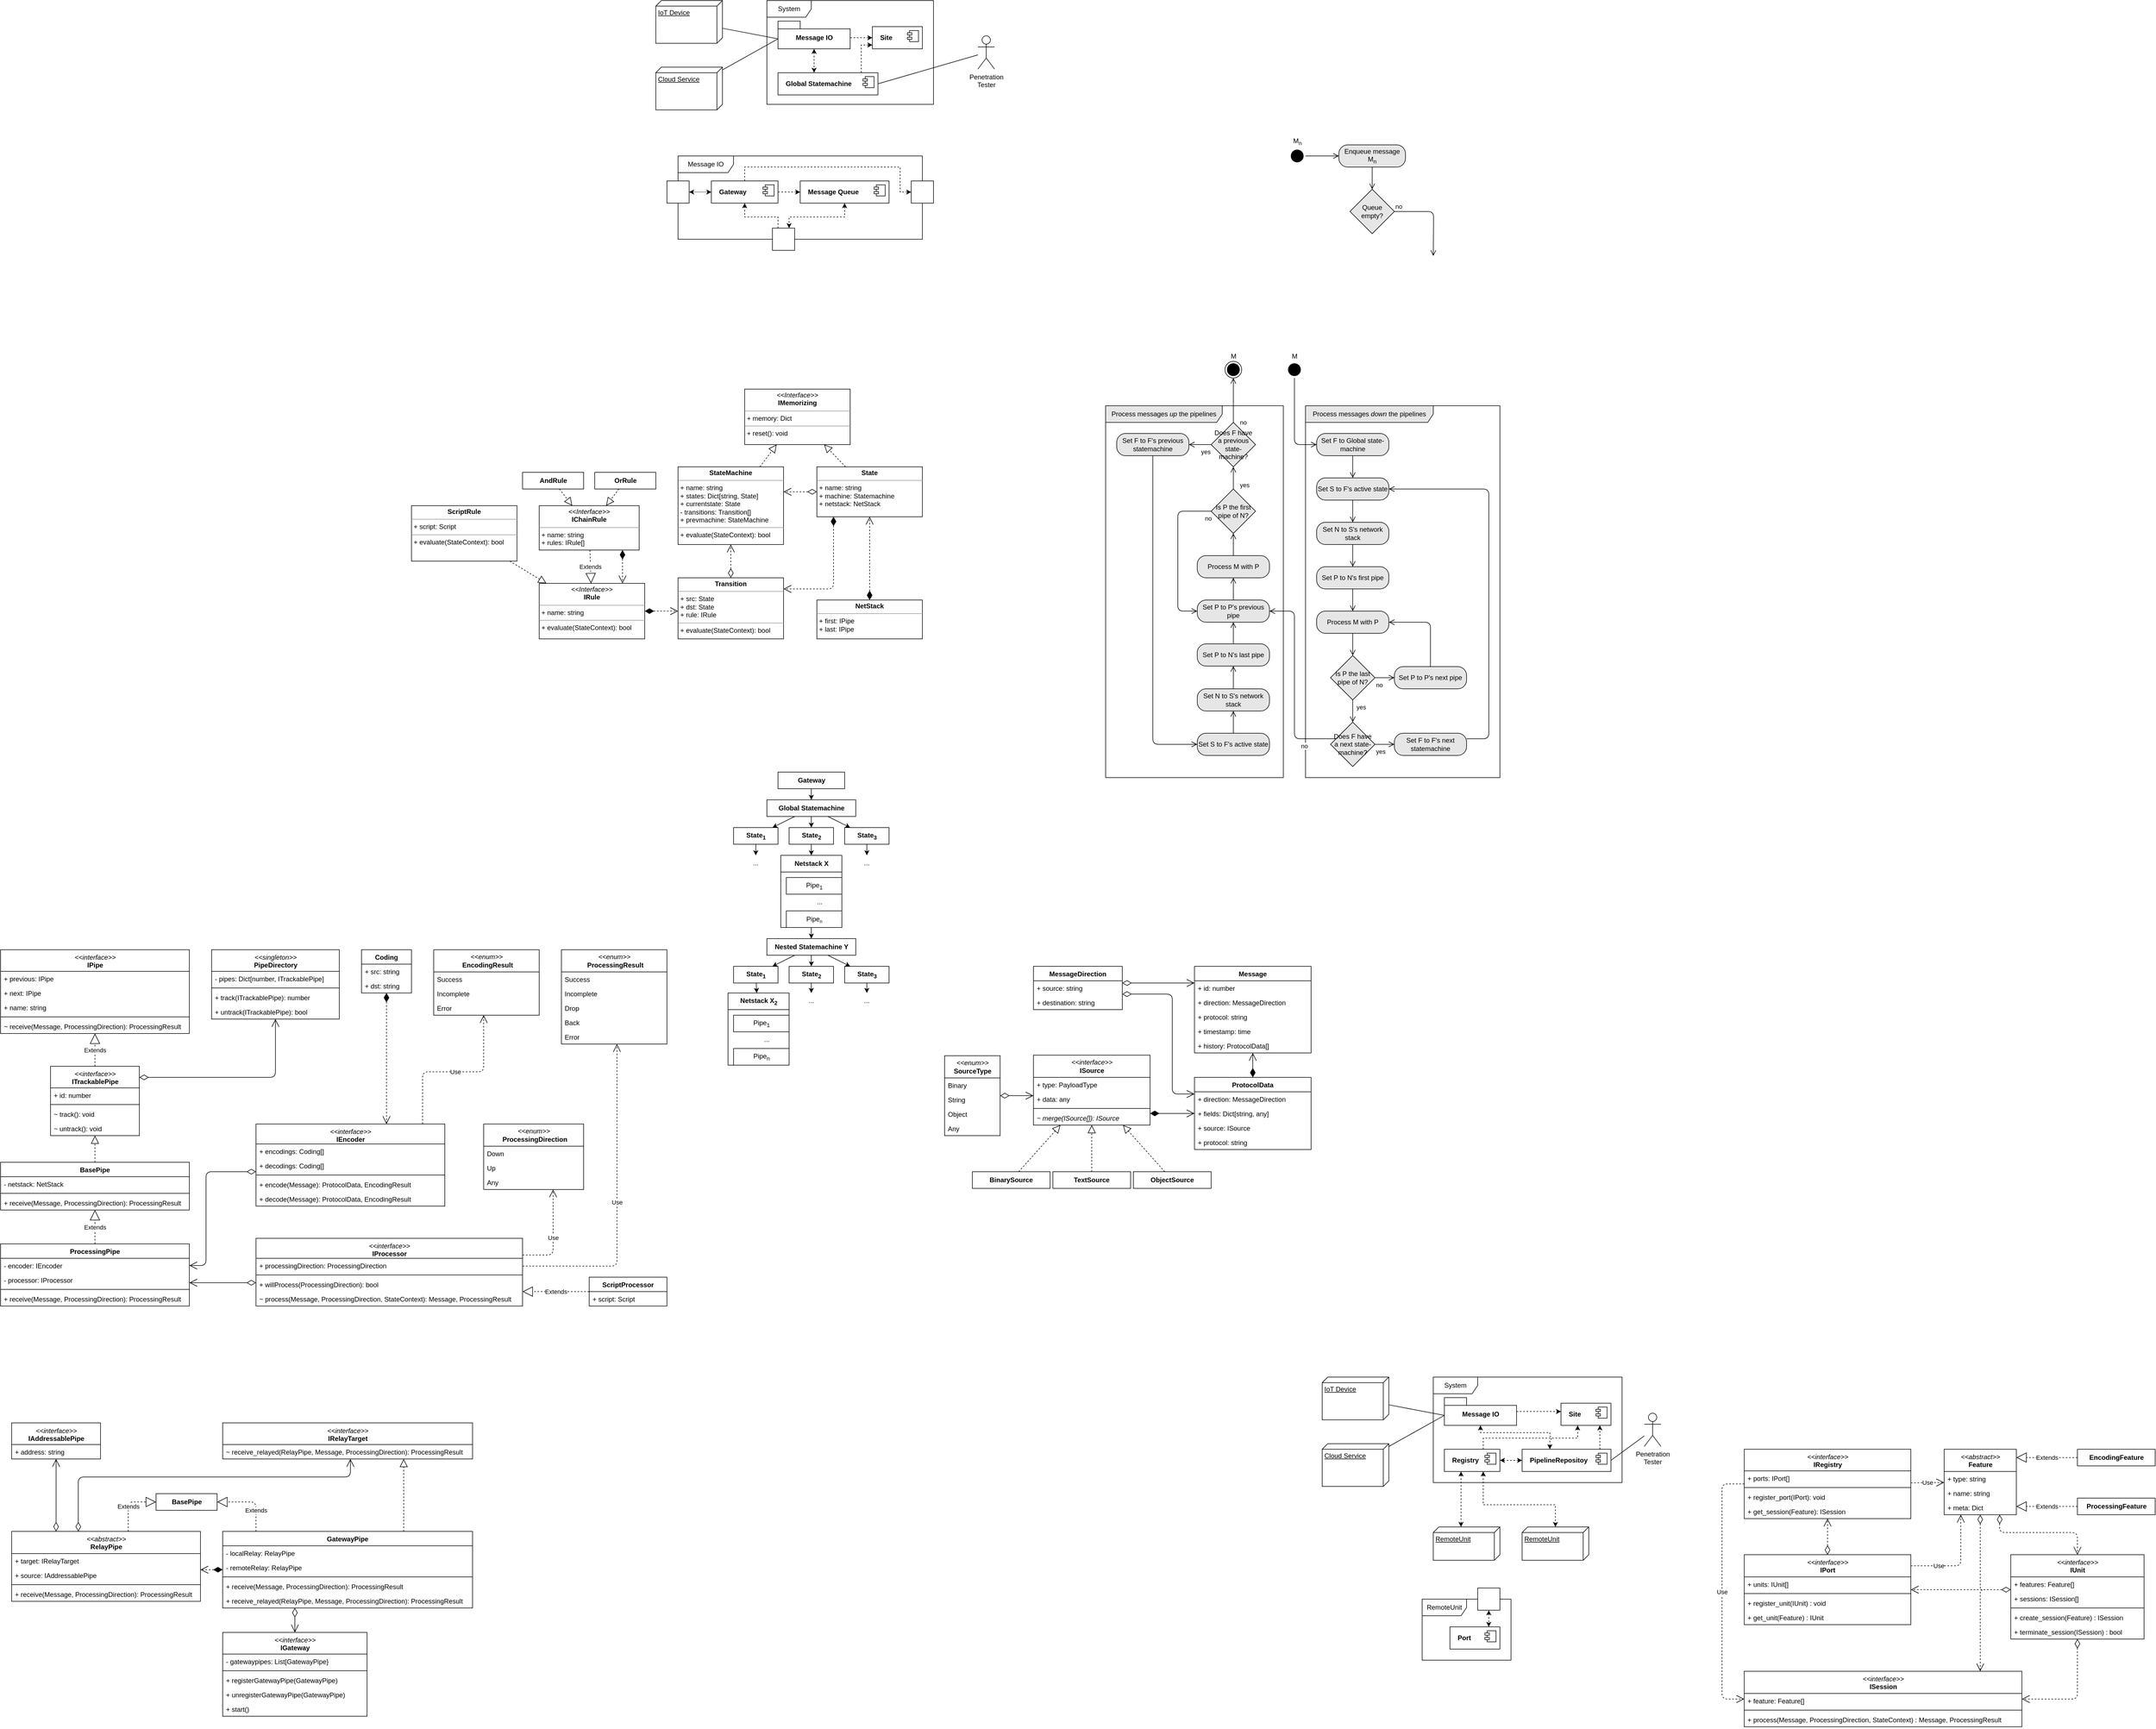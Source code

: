 <mxfile version="14.5.1" type="device"><diagram name="Page-1" id="e7e014a7-5840-1c2e-5031-d8a46d1fe8dd"><mxGraphModel dx="2560" dy="956" grid="1" gridSize="10" guides="1" tooltips="1" connect="1" arrows="1" fold="1" page="1" pageScale="1" pageWidth="1169" pageHeight="826" background="#ffffff" math="0" shadow="0"><root><mxCell id="0"/><mxCell id="1" parent="0"/><mxCell id="00uAtTUqp5Cdzatu6MMl-175" value="Process messages &lt;i&gt;up&lt;/i&gt; the pipelines" style="shape=umlFrame;whiteSpace=wrap;html=1;rounded=0;strokeColor=#000000;fillColor=#E6E6E6;align=center;width=210;height=30;" parent="1" vertex="1"><mxGeometry x="850" y="770" width="320" height="670" as="geometry"/></mxCell><mxCell id="00uAtTUqp5Cdzatu6MMl-174" value="Process messages &lt;i&gt;down&lt;/i&gt; the pipelines" style="shape=umlFrame;whiteSpace=wrap;html=1;rounded=0;strokeColor=#000000;fillColor=#E6E6E6;align=center;width=230;height=30;" parent="1" vertex="1"><mxGeometry x="1210" y="770" width="350" height="670" as="geometry"/></mxCell><mxCell id="00uAtTUqp5Cdzatu6MMl-41" value="System" style="shape=umlFrame;whiteSpace=wrap;html=1;width=80;height=30;container=1;recursiveResize=0;" parent="1" vertex="1"><mxGeometry x="240" y="40" width="300" height="187" as="geometry"/></mxCell><mxCell id="00uAtTUqp5Cdzatu6MMl-53" style="edgeStyle=orthogonalEdgeStyle;rounded=0;orthogonalLoop=1;jettySize=auto;html=1;dashed=1;startArrow=classic;startFill=1;" parent="00uAtTUqp5Cdzatu6MMl-41" source="00uAtTUqp5Cdzatu6MMl-50" target="00uAtTUqp5Cdzatu6MMl-112" edge="1"><mxGeometry relative="1" as="geometry"><mxPoint x="80" y="128" as="targetPoint"/><Array as="points"><mxPoint x="85" y="120"/><mxPoint x="85" y="120"/></Array></mxGeometry></mxCell><mxCell id="00uAtTUqp5Cdzatu6MMl-50" value="Message IO" style="shape=folder;fontStyle=1;spacingTop=10;tabWidth=40;tabHeight=14;tabPosition=left;html=1;" parent="00uAtTUqp5Cdzatu6MMl-41" vertex="1"><mxGeometry x="20" y="37" width="130" height="50" as="geometry"/></mxCell><mxCell id="00uAtTUqp5Cdzatu6MMl-85" style="edgeStyle=orthogonalEdgeStyle;rounded=0;orthogonalLoop=1;jettySize=auto;html=1;dashed=1;" parent="00uAtTUqp5Cdzatu6MMl-41" source="00uAtTUqp5Cdzatu6MMl-50" target="00uAtTUqp5Cdzatu6MMl-119" edge="1"><mxGeometry relative="1" as="geometry"><mxPoint x="20" y="355" as="sourcePoint"/><mxPoint x="190" y="60" as="targetPoint"/><Array as="points"><mxPoint x="170" y="67"/><mxPoint x="170" y="67"/></Array></mxGeometry></mxCell><mxCell id="00uAtTUqp5Cdzatu6MMl-86" style="edgeStyle=orthogonalEdgeStyle;rounded=0;orthogonalLoop=1;jettySize=auto;html=1;dashed=1;" parent="00uAtTUqp5Cdzatu6MMl-41" source="00uAtTUqp5Cdzatu6MMl-112" target="00uAtTUqp5Cdzatu6MMl-119" edge="1"><mxGeometry relative="1" as="geometry"><mxPoint x="150" y="140.0" as="sourcePoint"/><mxPoint x="190" y="78" as="targetPoint"/><Array as="points"><mxPoint x="170" y="80"/></Array></mxGeometry></mxCell><mxCell id="00uAtTUqp5Cdzatu6MMl-112" value="&lt;b&gt;Global Statemachine&lt;/b&gt;" style="html=1;dropTarget=0;rounded=0;align=left;spacingRight=0;spacingLeft=12;" parent="00uAtTUqp5Cdzatu6MMl-41" vertex="1"><mxGeometry x="20" y="130" width="180" height="40" as="geometry"/></mxCell><mxCell id="00uAtTUqp5Cdzatu6MMl-113" value="" style="shape=module;jettyWidth=8;jettyHeight=4;" parent="00uAtTUqp5Cdzatu6MMl-112" vertex="1"><mxGeometry x="1" width="20" height="20" relative="1" as="geometry"><mxPoint x="-27" y="7" as="offset"/></mxGeometry></mxCell><mxCell id="00uAtTUqp5Cdzatu6MMl-119" value="&lt;b&gt;Site&lt;/b&gt;" style="html=1;dropTarget=0;rounded=0;align=left;spacingRight=0;spacingLeft=12;" parent="00uAtTUqp5Cdzatu6MMl-41" vertex="1"><mxGeometry x="190" y="47" width="90" height="40" as="geometry"/></mxCell><mxCell id="00uAtTUqp5Cdzatu6MMl-120" value="" style="shape=module;jettyWidth=8;jettyHeight=4;" parent="00uAtTUqp5Cdzatu6MMl-119" vertex="1"><mxGeometry x="1" width="20" height="20" relative="1" as="geometry"><mxPoint x="-27" y="7" as="offset"/></mxGeometry></mxCell><mxCell id="00uAtTUqp5Cdzatu6MMl-56" style="rounded=0;orthogonalLoop=1;jettySize=auto;html=1;entryX=0;entryY=0;entryDx=0;entryDy=32;entryPerimeter=0;endArrow=none;endFill=0;" parent="1" source="00uAtTUqp5Cdzatu6MMl-54" target="00uAtTUqp5Cdzatu6MMl-50" edge="1"><mxGeometry relative="1" as="geometry"/></mxCell><mxCell id="00uAtTUqp5Cdzatu6MMl-54" value="IoT Device" style="verticalAlign=top;align=left;spacingTop=8;spacingLeft=2;spacingRight=12;shape=cube;size=10;direction=south;fontStyle=4;html=1;" parent="1" vertex="1"><mxGeometry x="40" y="40" width="120" height="77" as="geometry"/></mxCell><mxCell id="00uAtTUqp5Cdzatu6MMl-57" style="edgeStyle=none;rounded=0;orthogonalLoop=1;jettySize=auto;html=1;entryX=0;entryY=0;entryDx=0;entryDy=32;entryPerimeter=0;endArrow=none;endFill=0;" parent="1" source="00uAtTUqp5Cdzatu6MMl-55" target="00uAtTUqp5Cdzatu6MMl-50" edge="1"><mxGeometry relative="1" as="geometry"/></mxCell><mxCell id="00uAtTUqp5Cdzatu6MMl-55" value="Cloud Service" style="verticalAlign=top;align=left;spacingTop=8;spacingLeft=2;spacingRight=12;shape=cube;size=10;direction=south;fontStyle=4;html=1;" parent="1" vertex="1"><mxGeometry x="40" y="160" width="120" height="77" as="geometry"/></mxCell><mxCell id="00uAtTUqp5Cdzatu6MMl-58" value="Message IO" style="shape=umlFrame;whiteSpace=wrap;html=1;width=100;height=30;container=1;recursiveResize=0;" parent="1" vertex="1"><mxGeometry x="80" y="320" width="440" height="150" as="geometry"/></mxCell><mxCell id="00uAtTUqp5Cdzatu6MMl-67" value="" style="rounded=0;whiteSpace=wrap;html=1;align=left;" parent="00uAtTUqp5Cdzatu6MMl-58" vertex="1"><mxGeometry x="170" y="130" width="40" height="40" as="geometry"/></mxCell><mxCell id="00uAtTUqp5Cdzatu6MMl-64" value="" style="rounded=0;whiteSpace=wrap;html=1;align=left;" parent="00uAtTUqp5Cdzatu6MMl-58" vertex="1"><mxGeometry x="-20" y="45" width="40" height="40" as="geometry"/></mxCell><mxCell id="00uAtTUqp5Cdzatu6MMl-65" style="edgeStyle=orthogonalEdgeStyle;rounded=0;orthogonalLoop=1;jettySize=auto;html=1;dashed=1;dashPattern=1 1;startArrow=classic;startFill=1;" parent="00uAtTUqp5Cdzatu6MMl-58" source="00uAtTUqp5Cdzatu6MMl-64" target="00uAtTUqp5Cdzatu6MMl-121" edge="1"><mxGeometry relative="1" as="geometry"><mxPoint x="250.034" y="-183" as="sourcePoint"/><mxPoint x="60" y="65.0" as="targetPoint"/><Array as="points"/></mxGeometry></mxCell><mxCell id="00uAtTUqp5Cdzatu6MMl-66" style="edgeStyle=orthogonalEdgeStyle;rounded=0;orthogonalLoop=1;jettySize=auto;html=1;dashed=1;" parent="00uAtTUqp5Cdzatu6MMl-58" source="00uAtTUqp5Cdzatu6MMl-121" target="00uAtTUqp5Cdzatu6MMl-123" edge="1"><mxGeometry relative="1" as="geometry"><mxPoint x="180" y="65.0" as="sourcePoint"/><mxPoint x="220" y="65.0" as="targetPoint"/></mxGeometry></mxCell><mxCell id="00uAtTUqp5Cdzatu6MMl-68" style="edgeStyle=orthogonalEdgeStyle;rounded=0;orthogonalLoop=1;jettySize=auto;html=1;dashed=1;startArrow=classic;startFill=1;" parent="00uAtTUqp5Cdzatu6MMl-58" source="00uAtTUqp5Cdzatu6MMl-123" target="00uAtTUqp5Cdzatu6MMl-67" edge="1"><mxGeometry relative="1" as="geometry"><mxPoint x="300.034" y="90.0" as="sourcePoint"/><mxPoint x="150.034" y="60.0" as="targetPoint"/><Array as="points"><mxPoint x="300" y="110"/><mxPoint x="200" y="110"/></Array></mxGeometry></mxCell><mxCell id="00uAtTUqp5Cdzatu6MMl-70" style="edgeStyle=orthogonalEdgeStyle;rounded=0;orthogonalLoop=1;jettySize=auto;html=1;dashed=1;exitX=0.25;exitY=0;exitDx=0;exitDy=0;" parent="00uAtTUqp5Cdzatu6MMl-58" source="00uAtTUqp5Cdzatu6MMl-67" target="00uAtTUqp5Cdzatu6MMl-121" edge="1"><mxGeometry relative="1" as="geometry"><mxPoint x="190" y="75" as="sourcePoint"/><mxPoint x="120" y="90.0" as="targetPoint"/><Array as="points"><mxPoint x="180" y="110"/><mxPoint x="120" y="110"/></Array></mxGeometry></mxCell><mxCell id="00uAtTUqp5Cdzatu6MMl-121" value="&lt;b&gt;Gateway&lt;/b&gt;" style="html=1;dropTarget=0;rounded=0;align=left;spacingRight=0;spacingLeft=12;" parent="00uAtTUqp5Cdzatu6MMl-58" vertex="1"><mxGeometry x="60" y="45" width="120" height="40" as="geometry"/></mxCell><mxCell id="00uAtTUqp5Cdzatu6MMl-122" value="" style="shape=module;jettyWidth=8;jettyHeight=4;" parent="00uAtTUqp5Cdzatu6MMl-121" vertex="1"><mxGeometry x="1" width="20" height="20" relative="1" as="geometry"><mxPoint x="-27" y="7" as="offset"/></mxGeometry></mxCell><mxCell id="00uAtTUqp5Cdzatu6MMl-123" value="&lt;b&gt;Message Queue&lt;/b&gt;" style="html=1;dropTarget=0;rounded=0;align=left;spacingRight=0;spacingLeft=12;" parent="00uAtTUqp5Cdzatu6MMl-58" vertex="1"><mxGeometry x="220" y="45" width="160" height="40" as="geometry"/></mxCell><mxCell id="00uAtTUqp5Cdzatu6MMl-124" value="" style="shape=module;jettyWidth=8;jettyHeight=4;" parent="00uAtTUqp5Cdzatu6MMl-123" vertex="1"><mxGeometry x="1" width="20" height="20" relative="1" as="geometry"><mxPoint x="-27" y="7" as="offset"/></mxGeometry></mxCell><mxCell id="00uAtTUqp5Cdzatu6MMl-87" value="" style="rounded=0;whiteSpace=wrap;html=1;align=left;" parent="1" vertex="1"><mxGeometry x="500" y="365" width="40" height="40" as="geometry"/></mxCell><mxCell id="00uAtTUqp5Cdzatu6MMl-88" style="edgeStyle=orthogonalEdgeStyle;rounded=0;orthogonalLoop=1;jettySize=auto;html=1;dashed=1;exitX=0.5;exitY=0;exitDx=0;exitDy=0;" parent="1" source="00uAtTUqp5Cdzatu6MMl-121" target="00uAtTUqp5Cdzatu6MMl-87" edge="1"><mxGeometry relative="1" as="geometry"><mxPoint x="200.034" y="360.0" as="sourcePoint"/><mxPoint x="200" y="420" as="targetPoint"/><Array as="points"><mxPoint x="200" y="340"/><mxPoint x="480" y="340"/><mxPoint x="480" y="385"/></Array></mxGeometry></mxCell><mxCell id="00uAtTUqp5Cdzatu6MMl-93" style="edgeStyle=none;rounded=0;orthogonalLoop=1;jettySize=auto;html=1;startArrow=none;startFill=0;endArrow=none;endFill=0;entryX=1;entryY=0.5;entryDx=0;entryDy=0;" parent="1" source="00uAtTUqp5Cdzatu6MMl-92" target="00uAtTUqp5Cdzatu6MMl-112" edge="1"><mxGeometry relative="1" as="geometry"><mxPoint x="390" y="198" as="targetPoint"/></mxGeometry></mxCell><mxCell id="00uAtTUqp5Cdzatu6MMl-92" value="Penetration&lt;br&gt;Tester" style="shape=umlActor;verticalLabelPosition=bottom;verticalAlign=top;html=1;rounded=0;align=center;" parent="1" vertex="1"><mxGeometry x="620" y="103.5" width="30" height="60" as="geometry"/></mxCell><mxCell id="00uAtTUqp5Cdzatu6MMl-126" value="M&lt;sub&gt;n&lt;/sub&gt;" style="ellipse;html=1;shape=startState;fillColor=#000000;rounded=0;align=center;labelPosition=center;verticalLabelPosition=top;verticalAlign=bottom;" parent="1" vertex="1"><mxGeometry x="1180" y="305" width="30" height="30" as="geometry"/></mxCell><mxCell id="00uAtTUqp5Cdzatu6MMl-127" value="" style="edgeStyle=orthogonalEdgeStyle;html=1;verticalAlign=bottom;endArrow=open;endSize=8;" parent="1" source="00uAtTUqp5Cdzatu6MMl-126" target="00uAtTUqp5Cdzatu6MMl-128" edge="1"><mxGeometry relative="1" as="geometry"><mxPoint x="1215" y="359" as="targetPoint"/></mxGeometry></mxCell><mxCell id="00uAtTUqp5Cdzatu6MMl-128" value="Enqueue message M&lt;sub&gt;n&lt;/sub&gt;" style="rounded=1;whiteSpace=wrap;html=1;arcSize=40;fontColor=#000000;align=center;fillColor=#E6E6E6;" parent="1" vertex="1"><mxGeometry x="1270" y="300" width="120" height="40" as="geometry"/></mxCell><mxCell id="00uAtTUqp5Cdzatu6MMl-129" value="" style="edgeStyle=orthogonalEdgeStyle;html=1;verticalAlign=bottom;endArrow=open;endSize=8;entryX=0.5;entryY=0;entryDx=0;entryDy=0;" parent="1" source="00uAtTUqp5Cdzatu6MMl-128" target="00uAtTUqp5Cdzatu6MMl-130" edge="1"><mxGeometry relative="1" as="geometry"><mxPoint x="1215" y="460" as="targetPoint"/></mxGeometry></mxCell><mxCell id="00uAtTUqp5Cdzatu6MMl-130" value="Queue empty?" style="rhombus;whiteSpace=wrap;html=1;rounded=0;align=center;fillColor=#E6E6E6;" parent="1" vertex="1"><mxGeometry x="1290" y="380" width="80" height="80" as="geometry"/></mxCell><mxCell id="00uAtTUqp5Cdzatu6MMl-131" value="no" style="edgeStyle=orthogonalEdgeStyle;html=1;align=left;verticalAlign=bottom;endArrow=open;endSize=8;" parent="1" source="00uAtTUqp5Cdzatu6MMl-130" edge="1"><mxGeometry x="-1" relative="1" as="geometry"><mxPoint x="1440.059" y="500" as="targetPoint"/></mxGeometry></mxCell><mxCell id="00uAtTUqp5Cdzatu6MMl-133" value="M" style="ellipse;html=1;shape=endState;fillColor=#000000;rounded=0;align=center;verticalAlign=bottom;labelPosition=center;verticalLabelPosition=top;" parent="1" vertex="1"><mxGeometry x="1065" y="690" width="30" height="30" as="geometry"/></mxCell><mxCell id="00uAtTUqp5Cdzatu6MMl-134" value="Set F to Global state-machine" style="rounded=1;whiteSpace=wrap;html=1;arcSize=40;fontColor=#000000;align=center;fillColor=#E6E6E6;" parent="1" vertex="1"><mxGeometry x="1230" y="820" width="130" height="40" as="geometry"/></mxCell><mxCell id="00uAtTUqp5Cdzatu6MMl-138" style="edgeStyle=orthogonalEdgeStyle;rounded=1;orthogonalLoop=1;jettySize=auto;html=1;startArrow=none;startFill=0;endArrow=open;endFill=0;strokeColor=#000000;endSize=8;" parent="1" source="00uAtTUqp5Cdzatu6MMl-135" target="00uAtTUqp5Cdzatu6MMl-137" edge="1"><mxGeometry relative="1" as="geometry"/></mxCell><mxCell id="00uAtTUqp5Cdzatu6MMl-135" value="Set S to F's active state" style="rounded=1;whiteSpace=wrap;html=1;arcSize=40;fontColor=#000000;align=center;fillColor=#E6E6E6;" parent="1" vertex="1"><mxGeometry x="1230" y="900" width="130" height="40" as="geometry"/></mxCell><mxCell id="00uAtTUqp5Cdzatu6MMl-136" value="" style="edgeStyle=orthogonalEdgeStyle;html=1;align=left;verticalAlign=bottom;endArrow=open;endSize=8;" parent="1" source="00uAtTUqp5Cdzatu6MMl-134" target="00uAtTUqp5Cdzatu6MMl-135" edge="1"><mxGeometry x="-1" relative="1" as="geometry"><mxPoint x="1240" y="850" as="targetPoint"/><mxPoint x="1200" y="850" as="sourcePoint"/></mxGeometry></mxCell><mxCell id="00uAtTUqp5Cdzatu6MMl-140" style="edgeStyle=orthogonalEdgeStyle;rounded=1;orthogonalLoop=1;jettySize=auto;html=1;startArrow=none;startFill=0;endArrow=open;endFill=0;endSize=8;strokeColor=#000000;" parent="1" source="00uAtTUqp5Cdzatu6MMl-137" target="00uAtTUqp5Cdzatu6MMl-139" edge="1"><mxGeometry relative="1" as="geometry"/></mxCell><mxCell id="00uAtTUqp5Cdzatu6MMl-137" value="Set N to S's network stack" style="rounded=1;whiteSpace=wrap;html=1;arcSize=40;fontColor=#000000;align=center;fillColor=#E6E6E6;" parent="1" vertex="1"><mxGeometry x="1230" y="980" width="130" height="40" as="geometry"/></mxCell><mxCell id="00uAtTUqp5Cdzatu6MMl-142" style="edgeStyle=orthogonalEdgeStyle;rounded=1;orthogonalLoop=1;jettySize=auto;html=1;startArrow=none;startFill=0;endArrow=open;endFill=0;endSize=8;strokeColor=#000000;" parent="1" source="00uAtTUqp5Cdzatu6MMl-139" edge="1"><mxGeometry relative="1" as="geometry"><mxPoint x="1295" y="1140" as="targetPoint"/></mxGeometry></mxCell><mxCell id="00uAtTUqp5Cdzatu6MMl-139" value="Set P to N's first pipe" style="rounded=1;whiteSpace=wrap;html=1;arcSize=40;fontColor=#000000;align=center;fillColor=#E6E6E6;" parent="1" vertex="1"><mxGeometry x="1230" y="1060" width="130" height="40" as="geometry"/></mxCell><mxCell id="00uAtTUqp5Cdzatu6MMl-145" style="edgeStyle=orthogonalEdgeStyle;rounded=1;orthogonalLoop=1;jettySize=auto;html=1;startArrow=none;startFill=0;endArrow=open;endFill=0;endSize=8;strokeColor=#000000;" parent="1" source="00uAtTUqp5Cdzatu6MMl-143" target="00uAtTUqp5Cdzatu6MMl-144" edge="1"><mxGeometry relative="1" as="geometry"/></mxCell><mxCell id="00uAtTUqp5Cdzatu6MMl-143" value="Process M with P" style="rounded=1;whiteSpace=wrap;html=1;arcSize=40;fontColor=#000000;align=center;fillColor=#E6E6E6;" parent="1" vertex="1"><mxGeometry x="1230" y="1140" width="130" height="40" as="geometry"/></mxCell><mxCell id="00uAtTUqp5Cdzatu6MMl-144" value="Is P the last pipe of N?" style="rhombus;whiteSpace=wrap;html=1;rounded=0;align=center;fillColor=#E6E6E6;" parent="1" vertex="1"><mxGeometry x="1255" y="1220" width="80" height="80" as="geometry"/></mxCell><mxCell id="00uAtTUqp5Cdzatu6MMl-149" style="edgeStyle=orthogonalEdgeStyle;rounded=1;orthogonalLoop=1;jettySize=auto;html=1;startArrow=none;startFill=0;endArrow=open;endFill=0;endSize=8;strokeColor=#000000;" parent="1" source="00uAtTUqp5Cdzatu6MMl-146" target="00uAtTUqp5Cdzatu6MMl-143" edge="1"><mxGeometry relative="1" as="geometry"><Array as="points"><mxPoint x="1435" y="1160"/></Array></mxGeometry></mxCell><mxCell id="00uAtTUqp5Cdzatu6MMl-146" value="Set P to P's next pipe" style="rounded=1;whiteSpace=wrap;html=1;arcSize=40;fontColor=#000000;align=center;fillColor=#E6E6E6;" parent="1" vertex="1"><mxGeometry x="1370" y="1240" width="130" height="40" as="geometry"/></mxCell><mxCell id="00uAtTUqp5Cdzatu6MMl-147" value="no" style="edgeStyle=orthogonalEdgeStyle;html=1;align=left;verticalAlign=top;endArrow=open;endSize=8;" parent="1" source="00uAtTUqp5Cdzatu6MMl-144" target="00uAtTUqp5Cdzatu6MMl-146" edge="1"><mxGeometry x="-1" relative="1" as="geometry"><mxPoint x="1160" y="930" as="targetPoint"/><mxPoint x="1160" y="890" as="sourcePoint"/></mxGeometry></mxCell><mxCell id="00uAtTUqp5Cdzatu6MMl-148" value="yes" style="edgeStyle=orthogonalEdgeStyle;html=1;align=left;verticalAlign=top;endArrow=open;endSize=8;" parent="1" source="00uAtTUqp5Cdzatu6MMl-144" target="00uAtTUqp5Cdzatu6MMl-150" edge="1"><mxGeometry x="-1" y="5" relative="1" as="geometry"><mxPoint x="1295" y="1330" as="targetPoint"/><mxPoint x="1345" y="1270" as="sourcePoint"/><mxPoint as="offset"/></mxGeometry></mxCell><mxCell id="00uAtTUqp5Cdzatu6MMl-150" value="Does F have a next state-machine?" style="rhombus;whiteSpace=wrap;html=1;rounded=0;align=center;fillColor=#E6E6E6;" parent="1" vertex="1"><mxGeometry x="1255" y="1340" width="80" height="80" as="geometry"/></mxCell><mxCell id="00uAtTUqp5Cdzatu6MMl-151" value="yes" style="edgeStyle=orthogonalEdgeStyle;html=1;align=left;verticalAlign=top;endArrow=open;endSize=8;entryX=0;entryY=0.5;entryDx=0;entryDy=0;" parent="1" source="00uAtTUqp5Cdzatu6MMl-150" target="00uAtTUqp5Cdzatu6MMl-152" edge="1"><mxGeometry x="-1" relative="1" as="geometry"><mxPoint x="1370" y="1370" as="targetPoint"/><mxPoint x="1305" y="1310" as="sourcePoint"/></mxGeometry></mxCell><mxCell id="00uAtTUqp5Cdzatu6MMl-153" style="edgeStyle=orthogonalEdgeStyle;rounded=1;orthogonalLoop=1;jettySize=auto;html=1;startArrow=none;startFill=0;endArrow=open;endFill=0;endSize=8;strokeColor=#000000;" parent="1" source="00uAtTUqp5Cdzatu6MMl-152" target="00uAtTUqp5Cdzatu6MMl-135" edge="1"><mxGeometry relative="1" as="geometry"><Array as="points"><mxPoint x="1540" y="1370"/><mxPoint x="1540" y="920"/></Array></mxGeometry></mxCell><mxCell id="00uAtTUqp5Cdzatu6MMl-152" value="Set F to F's next statemachine" style="rounded=1;whiteSpace=wrap;html=1;arcSize=40;fontColor=#000000;align=center;fillColor=#E6E6E6;" parent="1" vertex="1"><mxGeometry x="1370" y="1360" width="130" height="40" as="geometry"/></mxCell><mxCell id="00uAtTUqp5Cdzatu6MMl-154" value="no" style="edgeStyle=orthogonalEdgeStyle;html=1;align=left;verticalAlign=top;endArrow=open;endSize=8;" parent="1" source="00uAtTUqp5Cdzatu6MMl-150" target="00uAtTUqp5Cdzatu6MMl-155" edge="1"><mxGeometry x="-0.625" relative="1" as="geometry"><mxPoint x="1120" y="1170" as="targetPoint"/><mxPoint x="1275" y="1070" as="sourcePoint"/><Array as="points"><mxPoint x="1190" y="1370"/><mxPoint x="1190" y="1140"/></Array><mxPoint as="offset"/></mxGeometry></mxCell><mxCell id="00uAtTUqp5Cdzatu6MMl-157" style="edgeStyle=orthogonalEdgeStyle;rounded=1;orthogonalLoop=1;jettySize=auto;html=1;startArrow=none;startFill=0;endArrow=open;endFill=0;endSize=8;strokeColor=#000000;" parent="1" source="00uAtTUqp5Cdzatu6MMl-155" target="00uAtTUqp5Cdzatu6MMl-156" edge="1"><mxGeometry relative="1" as="geometry"/></mxCell><mxCell id="00uAtTUqp5Cdzatu6MMl-155" value="Set P to P's previous pipe" style="rounded=1;whiteSpace=wrap;html=1;arcSize=40;fontColor=#000000;align=center;fillColor=#E6E6E6;" parent="1" vertex="1"><mxGeometry x="1015" y="1120" width="130" height="40" as="geometry"/></mxCell><mxCell id="00uAtTUqp5Cdzatu6MMl-159" style="edgeStyle=orthogonalEdgeStyle;rounded=1;orthogonalLoop=1;jettySize=auto;html=1;startArrow=none;startFill=0;endArrow=open;endFill=0;endSize=8;strokeColor=#000000;" parent="1" source="00uAtTUqp5Cdzatu6MMl-156" target="00uAtTUqp5Cdzatu6MMl-158" edge="1"><mxGeometry relative="1" as="geometry"/></mxCell><mxCell id="00uAtTUqp5Cdzatu6MMl-156" value="Process M with P" style="rounded=1;whiteSpace=wrap;html=1;arcSize=40;fontColor=#000000;align=center;fillColor=#E6E6E6;" parent="1" vertex="1"><mxGeometry x="1015" y="1040" width="130" height="40" as="geometry"/></mxCell><mxCell id="00uAtTUqp5Cdzatu6MMl-158" value="Is P the first pipe of N?" style="rhombus;whiteSpace=wrap;html=1;rounded=0;align=center;fillColor=#E6E6E6;" parent="1" vertex="1"><mxGeometry x="1040" y="920" width="80" height="80" as="geometry"/></mxCell><mxCell id="00uAtTUqp5Cdzatu6MMl-160" value="no" style="edgeStyle=orthogonalEdgeStyle;html=1;align=left;verticalAlign=top;endArrow=open;endSize=8;" parent="1" source="00uAtTUqp5Cdzatu6MMl-158" target="00uAtTUqp5Cdzatu6MMl-155" edge="1"><mxGeometry x="-0.905" relative="1" as="geometry"><mxPoint x="1310" y="1070" as="targetPoint"/><mxPoint x="1275" y="1070" as="sourcePoint"/><Array as="points"><mxPoint x="980" y="960"/><mxPoint x="980" y="1140"/></Array><mxPoint as="offset"/></mxGeometry></mxCell><mxCell id="00uAtTUqp5Cdzatu6MMl-161" value="yes" style="edgeStyle=orthogonalEdgeStyle;html=1;align=left;verticalAlign=top;endArrow=open;endSize=8;" parent="1" source="00uAtTUqp5Cdzatu6MMl-158" target="00uAtTUqp5Cdzatu6MMl-170" edge="1"><mxGeometry y="-10" relative="1" as="geometry"><mxPoint x="1075" y="880" as="targetPoint"/><mxPoint x="1235" y="1110" as="sourcePoint"/><mxPoint as="offset"/></mxGeometry></mxCell><mxCell id="00uAtTUqp5Cdzatu6MMl-166" style="edgeStyle=orthogonalEdgeStyle;rounded=1;orthogonalLoop=1;jettySize=auto;html=1;startArrow=none;startFill=0;endArrow=open;endFill=0;endSize=8;strokeColor=#000000;" parent="1" source="00uAtTUqp5Cdzatu6MMl-162" target="00uAtTUqp5Cdzatu6MMl-165" edge="1"><mxGeometry relative="1" as="geometry"><Array as="points"><mxPoint x="935" y="1380"/></Array></mxGeometry></mxCell><mxCell id="00uAtTUqp5Cdzatu6MMl-162" value="Set F to F's previous statemachine" style="rounded=1;whiteSpace=wrap;html=1;arcSize=40;fontColor=#000000;align=center;fillColor=#E6E6E6;" parent="1" vertex="1"><mxGeometry x="870" y="820" width="130" height="40" as="geometry"/></mxCell><mxCell id="00uAtTUqp5Cdzatu6MMl-169" style="edgeStyle=orthogonalEdgeStyle;rounded=1;orthogonalLoop=1;jettySize=auto;html=1;startArrow=none;startFill=0;endArrow=open;endFill=0;endSize=8;strokeColor=#000000;" parent="1" source="00uAtTUqp5Cdzatu6MMl-163" target="00uAtTUqp5Cdzatu6MMl-155" edge="1"><mxGeometry relative="1" as="geometry"/></mxCell><mxCell id="00uAtTUqp5Cdzatu6MMl-163" value="Set P to N's last pipe" style="rounded=1;whiteSpace=wrap;html=1;arcSize=40;fontColor=#000000;align=center;fillColor=#E6E6E6;" parent="1" vertex="1"><mxGeometry x="1015" y="1199" width="130" height="40" as="geometry"/></mxCell><mxCell id="00uAtTUqp5Cdzatu6MMl-168" style="edgeStyle=orthogonalEdgeStyle;rounded=1;orthogonalLoop=1;jettySize=auto;html=1;startArrow=none;startFill=0;endArrow=open;endFill=0;endSize=8;strokeColor=#000000;" parent="1" source="00uAtTUqp5Cdzatu6MMl-164" target="00uAtTUqp5Cdzatu6MMl-163" edge="1"><mxGeometry relative="1" as="geometry"/></mxCell><mxCell id="00uAtTUqp5Cdzatu6MMl-164" value="Set N to S's network stack" style="rounded=1;whiteSpace=wrap;html=1;arcSize=40;fontColor=#000000;align=center;fillColor=#E6E6E6;" parent="1" vertex="1"><mxGeometry x="1015" y="1280" width="130" height="40" as="geometry"/></mxCell><mxCell id="00uAtTUqp5Cdzatu6MMl-167" style="edgeStyle=orthogonalEdgeStyle;rounded=1;orthogonalLoop=1;jettySize=auto;html=1;startArrow=none;startFill=0;endArrow=open;endFill=0;endSize=8;strokeColor=#000000;" parent="1" source="00uAtTUqp5Cdzatu6MMl-165" target="00uAtTUqp5Cdzatu6MMl-164" edge="1"><mxGeometry relative="1" as="geometry"/></mxCell><mxCell id="00uAtTUqp5Cdzatu6MMl-165" value="Set S to F's active state" style="rounded=1;whiteSpace=wrap;html=1;arcSize=40;fontColor=#000000;align=center;fillColor=#E6E6E6;" parent="1" vertex="1"><mxGeometry x="1015" y="1360" width="130" height="40" as="geometry"/></mxCell><mxCell id="00uAtTUqp5Cdzatu6MMl-170" value="Does F have a previous state-machine?" style="rhombus;whiteSpace=wrap;html=1;rounded=0;align=center;fillColor=#E6E6E6;" parent="1" vertex="1"><mxGeometry x="1040" y="800" width="80" height="80" as="geometry"/></mxCell><mxCell id="00uAtTUqp5Cdzatu6MMl-171" value="yes" style="edgeStyle=orthogonalEdgeStyle;html=1;align=left;verticalAlign=top;endArrow=open;endSize=8;" parent="1" source="00uAtTUqp5Cdzatu6MMl-170" target="00uAtTUqp5Cdzatu6MMl-162" edge="1"><mxGeometry relative="1" as="geometry"><mxPoint x="1085" y="890" as="targetPoint"/><mxPoint x="1085" y="930" as="sourcePoint"/><Array as="points"/><mxPoint as="offset"/></mxGeometry></mxCell><mxCell id="00uAtTUqp5Cdzatu6MMl-172" value="no" style="edgeStyle=orthogonalEdgeStyle;html=1;align=left;verticalAlign=top;endArrow=open;endSize=8;" parent="1" source="00uAtTUqp5Cdzatu6MMl-170" target="00uAtTUqp5Cdzatu6MMl-133" edge="1"><mxGeometry x="-0.667" y="-10" relative="1" as="geometry"><mxPoint x="1080.059" y="705" as="targetPoint"/><mxPoint x="1045.029" y="970.029" as="sourcePoint"/><Array as="points"><mxPoint x="1080" y="730"/><mxPoint x="1080" y="730"/></Array><mxPoint as="offset"/></mxGeometry></mxCell><mxCell id="00uAtTUqp5Cdzatu6MMl-177" style="edgeStyle=orthogonalEdgeStyle;rounded=1;orthogonalLoop=1;jettySize=auto;html=1;startArrow=none;startFill=0;endArrow=open;endFill=0;endSize=8;strokeColor=#000000;" parent="1" source="00uAtTUqp5Cdzatu6MMl-181" target="00uAtTUqp5Cdzatu6MMl-134" edge="1"><mxGeometry relative="1" as="geometry"><mxPoint x="1190.059" y="660" as="sourcePoint"/><Array as="points"><mxPoint x="1190" y="840"/></Array></mxGeometry></mxCell><mxCell id="00uAtTUqp5Cdzatu6MMl-181" value="M" style="ellipse;html=1;shape=startState;fillColor=#000000;rounded=0;align=center;labelPosition=center;verticalLabelPosition=top;verticalAlign=bottom;" parent="1" vertex="1"><mxGeometry x="1175" y="690" width="30" height="30" as="geometry"/></mxCell><mxCell id="00uAtTUqp5Cdzatu6MMl-182" value="&lt;p style=&quot;margin: 0px ; margin-top: 4px ; text-align: center&quot;&gt;&lt;b&gt;StateMachine&lt;/b&gt;&lt;/p&gt;&lt;hr size=&quot;1&quot;&gt;&lt;p style=&quot;margin: 0px ; margin-left: 4px&quot;&gt;+ name: string&lt;br&gt;+ states: Dict[string, State]&lt;/p&gt;&lt;p style=&quot;margin: 0px ; margin-left: 4px&quot;&gt;+ currentstate: State&lt;/p&gt;&lt;p style=&quot;margin: 0px ; margin-left: 4px&quot;&gt;- transitions: Transition[]&lt;/p&gt;&lt;p style=&quot;margin: 0px ; margin-left: 4px&quot;&gt;+ prevmachine: StateMachine&lt;/p&gt;&lt;hr size=&quot;1&quot;&gt;&lt;p style=&quot;margin: 0px ; margin-left: 4px&quot;&gt;+ evaluate(StateContext): bool&lt;/p&gt;" style="verticalAlign=top;align=left;overflow=fill;fontSize=12;fontFamily=Helvetica;html=1;rounded=0;strokeColor=#000000;fillColor=#FFFFFF;" parent="1" vertex="1"><mxGeometry x="80" y="880" width="190" height="140" as="geometry"/></mxCell><mxCell id="00uAtTUqp5Cdzatu6MMl-183" value="&lt;p style=&quot;margin: 0px ; margin-top: 4px ; text-align: center&quot;&gt;&lt;b&gt;State&lt;/b&gt;&lt;/p&gt;&lt;hr size=&quot;1&quot;&gt;&lt;p style=&quot;margin: 0px ; margin-left: 4px&quot;&gt;+ name: string&lt;br&gt;+ machine: Statemachine&lt;/p&gt;&lt;p style=&quot;margin: 0px ; margin-left: 4px&quot;&gt;+ netstack: NetStack&lt;/p&gt;" style="verticalAlign=top;align=left;overflow=fill;fontSize=12;fontFamily=Helvetica;html=1;rounded=0;strokeColor=#000000;fillColor=#FFFFFF;" parent="1" vertex="1"><mxGeometry x="330" y="880" width="190" height="90" as="geometry"/></mxCell><mxCell id="00uAtTUqp5Cdzatu6MMl-184" value="&lt;p style=&quot;margin: 0px ; margin-top: 4px ; text-align: center&quot;&gt;&lt;b&gt;Transition&lt;/b&gt;&lt;/p&gt;&lt;hr size=&quot;1&quot;&gt;&lt;p style=&quot;margin: 0px ; margin-left: 4px&quot;&gt;+ src: State&lt;br&gt;+ dst: State&lt;/p&gt;&lt;p style=&quot;margin: 0px ; margin-left: 4px&quot;&gt;+ rule: IRule&lt;br&gt;&lt;/p&gt;&lt;hr size=&quot;1&quot;&gt;&lt;p style=&quot;margin: 0px ; margin-left: 4px&quot;&gt;+ evaluate(StateContext): bool&lt;/p&gt;" style="verticalAlign=top;align=left;overflow=fill;fontSize=12;fontFamily=Helvetica;html=1;rounded=0;strokeColor=#000000;fillColor=#FFFFFF;" parent="1" vertex="1"><mxGeometry x="80" y="1080" width="190" height="110" as="geometry"/></mxCell><mxCell id="00uAtTUqp5Cdzatu6MMl-185" value="&lt;p style=&quot;margin: 0px ; margin-top: 4px ; text-align: center&quot;&gt;&lt;i&gt;&amp;lt;&amp;lt;Interface&amp;gt;&amp;gt;&lt;/i&gt;&lt;br&gt;&lt;b&gt;IRule&lt;/b&gt;&lt;/p&gt;&lt;hr size=&quot;1&quot;&gt;&lt;p style=&quot;margin: 0px ; margin-left: 4px&quot;&gt;+ name: string&lt;br&gt;&lt;/p&gt;&lt;hr size=&quot;1&quot;&gt;&lt;p style=&quot;margin: 0px ; margin-left: 4px&quot;&gt;+ evaluate(StateContext): bool&lt;/p&gt;" style="verticalAlign=top;align=left;overflow=fill;fontSize=12;fontFamily=Helvetica;html=1;rounded=0;strokeColor=#000000;fillColor=#FFFFFF;" parent="1" vertex="1"><mxGeometry x="-170" y="1090" width="190" height="100" as="geometry"/></mxCell><mxCell id="00uAtTUqp5Cdzatu6MMl-186" value="&lt;p style=&quot;margin: 0px ; margin-top: 4px ; text-align: center&quot;&gt;&lt;i&gt;&amp;lt;&amp;lt;Interface&amp;gt;&amp;gt;&lt;/i&gt;&lt;br&gt;&lt;b&gt;IChainRule&lt;/b&gt;&lt;/p&gt;&lt;hr size=&quot;1&quot;&gt;&lt;p style=&quot;margin: 0px ; margin-left: 4px&quot;&gt;+ name: string&lt;br&gt;&lt;/p&gt;&lt;p style=&quot;margin: 0px ; margin-left: 4px&quot;&gt;+ rules: IRule[]&lt;/p&gt;" style="verticalAlign=top;align=left;overflow=fill;fontSize=12;fontFamily=Helvetica;html=1;rounded=0;strokeColor=#000000;fillColor=#FFFFFF;" parent="1" vertex="1"><mxGeometry x="-170" y="950" width="180" height="80" as="geometry"/></mxCell><mxCell id="00uAtTUqp5Cdzatu6MMl-188" value="&lt;b&gt;AndRule&lt;/b&gt;" style="html=1;rounded=0;strokeColor=#000000;fillColor=#FFFFFF;align=center;" parent="1" vertex="1"><mxGeometry x="-200" y="890" width="110" height="30" as="geometry"/></mxCell><mxCell id="00uAtTUqp5Cdzatu6MMl-189" value="&lt;b&gt;OrRule&lt;/b&gt;" style="html=1;rounded=0;strokeColor=#000000;fillColor=#FFFFFF;align=center;" parent="1" vertex="1"><mxGeometry x="-70" y="890" width="110" height="30" as="geometry"/></mxCell><mxCell id="00uAtTUqp5Cdzatu6MMl-190" value="&lt;p style=&quot;margin: 0px ; margin-top: 4px ; text-align: center&quot;&gt;&lt;b&gt;ScriptRule&lt;/b&gt;&lt;/p&gt;&lt;hr size=&quot;1&quot;&gt;&lt;p style=&quot;margin: 0px ; margin-left: 4px&quot;&gt;+ script: Script&lt;br&gt;&lt;/p&gt;&lt;hr size=&quot;1&quot;&gt;&lt;p style=&quot;margin: 0px ; margin-left: 4px&quot;&gt;+ evaluate(StateContext): bool&lt;/p&gt;" style="verticalAlign=top;align=left;overflow=fill;fontSize=12;fontFamily=Helvetica;html=1;rounded=0;strokeColor=#000000;fillColor=#FFFFFF;" parent="1" vertex="1"><mxGeometry x="-400" y="950" width="190" height="100" as="geometry"/></mxCell><mxCell id="00uAtTUqp5Cdzatu6MMl-192" value="" style="endArrow=block;dashed=1;endFill=0;endSize=12;html=1;strokeColor=#000000;" parent="1" source="00uAtTUqp5Cdzatu6MMl-188" target="00uAtTUqp5Cdzatu6MMl-186" edge="1"><mxGeometry width="160" relative="1" as="geometry"><mxPoint x="230" y="1241" as="sourcePoint"/><mxPoint x="390" y="1241" as="targetPoint"/></mxGeometry></mxCell><mxCell id="00uAtTUqp5Cdzatu6MMl-193" value="" style="endArrow=block;dashed=1;endFill=0;endSize=12;html=1;strokeColor=#000000;" parent="1" source="00uAtTUqp5Cdzatu6MMl-189" target="00uAtTUqp5Cdzatu6MMl-186" edge="1"><mxGeometry width="160" relative="1" as="geometry"><mxPoint x="501" y="1311" as="sourcePoint"/><mxPoint x="509" y="1291" as="targetPoint"/></mxGeometry></mxCell><mxCell id="00uAtTUqp5Cdzatu6MMl-194" value="" style="endArrow=block;dashed=1;endFill=0;endSize=12;html=1;strokeColor=#000000;" parent="1" source="00uAtTUqp5Cdzatu6MMl-190" target="00uAtTUqp5Cdzatu6MMl-185" edge="1"><mxGeometry width="160" relative="1" as="geometry"><mxPoint x="401" y="1320" as="sourcePoint"/><mxPoint x="409" y="1300" as="targetPoint"/></mxGeometry></mxCell><mxCell id="00uAtTUqp5Cdzatu6MMl-195" value="Extends" style="endArrow=block;endSize=16;endFill=0;html=1;strokeColor=#000000;dashed=1;" parent="1" source="00uAtTUqp5Cdzatu6MMl-186" target="00uAtTUqp5Cdzatu6MMl-185" edge="1"><mxGeometry width="160" relative="1" as="geometry"><mxPoint x="80" y="1230" as="sourcePoint"/><mxPoint x="240" y="1230" as="targetPoint"/></mxGeometry></mxCell><mxCell id="Ts9_Wzj8UfBlBNx90wiE-1" value="" style="endArrow=open;html=1;endSize=12;startArrow=diamondThin;startSize=14;startFill=0;edgeStyle=orthogonalEdgeStyle;align=left;verticalAlign=bottom;dashed=1;" edge="1" parent="1" source="00uAtTUqp5Cdzatu6MMl-184" target="00uAtTUqp5Cdzatu6MMl-182"><mxGeometry x="-1" y="3" relative="1" as="geometry"><mxPoint x="120" y="1280" as="sourcePoint"/><mxPoint x="280" y="1280" as="targetPoint"/></mxGeometry></mxCell><mxCell id="Ts9_Wzj8UfBlBNx90wiE-2" value="" style="endArrow=open;html=1;endSize=12;startArrow=diamondThin;startSize=14;startFill=0;edgeStyle=orthogonalEdgeStyle;align=left;verticalAlign=bottom;dashed=1;" edge="1" parent="1" source="00uAtTUqp5Cdzatu6MMl-183" target="00uAtTUqp5Cdzatu6MMl-182"><mxGeometry x="-1" y="3" relative="1" as="geometry"><mxPoint x="460" y="859.17" as="sourcePoint"/><mxPoint x="620" y="859.17" as="targetPoint"/><Array as="points"><mxPoint x="290" y="925"/><mxPoint x="290" y="925"/></Array></mxGeometry></mxCell><mxCell id="Ts9_Wzj8UfBlBNx90wiE-3" value="" style="endArrow=open;html=1;endSize=12;startArrow=diamondThin;startSize=14;startFill=1;edgeStyle=orthogonalEdgeStyle;align=left;verticalAlign=bottom;dashed=1;" edge="1" parent="1" source="00uAtTUqp5Cdzatu6MMl-185" target="00uAtTUqp5Cdzatu6MMl-184"><mxGeometry x="-1" y="3" relative="1" as="geometry"><mxPoint x="185" y="1090" as="sourcePoint"/><mxPoint x="185" y="1030" as="targetPoint"/><Array as="points"><mxPoint x="70" y="1140"/><mxPoint x="70" y="1140"/></Array></mxGeometry></mxCell><mxCell id="Ts9_Wzj8UfBlBNx90wiE-4" value="" style="endArrow=open;html=1;endSize=12;startArrow=diamondThin;startSize=14;startFill=1;edgeStyle=orthogonalEdgeStyle;align=left;verticalAlign=bottom;dashed=1;" edge="1" parent="1" source="00uAtTUqp5Cdzatu6MMl-183" target="00uAtTUqp5Cdzatu6MMl-184"><mxGeometry x="-1" y="3" relative="1" as="geometry"><mxPoint x="340" y="935" as="sourcePoint"/><mxPoint x="280" y="935" as="targetPoint"/><Array as="points"><mxPoint x="360" y="1100"/></Array></mxGeometry></mxCell><mxCell id="Ts9_Wzj8UfBlBNx90wiE-5" value="" style="endArrow=open;html=1;endSize=12;startArrow=diamondThin;startSize=14;startFill=1;edgeStyle=orthogonalEdgeStyle;align=left;verticalAlign=bottom;dashed=1;" edge="1" parent="1" source="00uAtTUqp5Cdzatu6MMl-186" target="00uAtTUqp5Cdzatu6MMl-185"><mxGeometry x="-1" y="3" relative="1" as="geometry"><mxPoint x="340" y="1155" as="sourcePoint"/><mxPoint x="280" y="1155" as="targetPoint"/><Array as="points"><mxPoint x="-20" y="1060"/><mxPoint x="-20" y="1060"/></Array></mxGeometry></mxCell><mxCell id="Ts9_Wzj8UfBlBNx90wiE-7" value="&lt;p style=&quot;margin: 0px ; margin-top: 4px ; text-align: center&quot;&gt;&lt;b&gt;NetStack&lt;/b&gt;&lt;/p&gt;&lt;hr size=&quot;1&quot;&gt;&lt;p style=&quot;margin: 0px ; margin-left: 4px&quot;&gt;+ first: IPipe&lt;br&gt;+ last: IPipe&lt;/p&gt;" style="verticalAlign=top;align=left;overflow=fill;fontSize=12;fontFamily=Helvetica;html=1;rounded=0;strokeColor=#000000;fillColor=#FFFFFF;" vertex="1" parent="1"><mxGeometry x="330" y="1120" width="190" height="70" as="geometry"/></mxCell><mxCell id="Ts9_Wzj8UfBlBNx90wiE-8" value="" style="endArrow=open;html=1;endSize=12;startArrow=diamondThin;startSize=14;startFill=1;edgeStyle=orthogonalEdgeStyle;align=left;verticalAlign=bottom;dashed=1;" edge="1" parent="1" source="Ts9_Wzj8UfBlBNx90wiE-7" target="00uAtTUqp5Cdzatu6MMl-183"><mxGeometry x="-1" y="3" relative="1" as="geometry"><mxPoint x="340" y="960" as="sourcePoint"/><mxPoint x="280" y="1110" as="targetPoint"/></mxGeometry></mxCell><mxCell id="Ts9_Wzj8UfBlBNx90wiE-9" value="&lt;i style=&quot;font-weight: normal&quot;&gt;&amp;lt;&amp;lt;interface&amp;gt;&amp;gt;&lt;/i&gt;&lt;br&gt;IPipe" style="swimlane;fontStyle=1;align=center;verticalAlign=top;childLayout=stackLayout;horizontal=1;startSize=39;horizontalStack=0;resizeParent=1;resizeParentMax=0;resizeLast=0;collapsible=1;marginBottom=0;html=1;" vertex="1" parent="1"><mxGeometry x="-1140" y="1750" width="340" height="151" as="geometry"/></mxCell><mxCell id="Ts9_Wzj8UfBlBNx90wiE-10" value="+ previous: IPipe" style="text;strokeColor=none;fillColor=none;align=left;verticalAlign=top;spacingLeft=4;spacingRight=4;overflow=hidden;rotatable=0;points=[[0,0.5],[1,0.5]];portConstraint=eastwest;" vertex="1" parent="Ts9_Wzj8UfBlBNx90wiE-9"><mxGeometry y="39" width="340" height="26" as="geometry"/></mxCell><mxCell id="Ts9_Wzj8UfBlBNx90wiE-11" value="+ next: IPipe" style="text;strokeColor=none;fillColor=none;align=left;verticalAlign=top;spacingLeft=4;spacingRight=4;overflow=hidden;rotatable=0;points=[[0,0.5],[1,0.5]];portConstraint=eastwest;" vertex="1" parent="Ts9_Wzj8UfBlBNx90wiE-9"><mxGeometry y="65" width="340" height="26" as="geometry"/></mxCell><mxCell id="Ts9_Wzj8UfBlBNx90wiE-12" value="+ name: string" style="text;strokeColor=none;fillColor=none;align=left;verticalAlign=top;spacingLeft=4;spacingRight=4;overflow=hidden;rotatable=0;points=[[0,0.5],[1,0.5]];portConstraint=eastwest;" vertex="1" parent="Ts9_Wzj8UfBlBNx90wiE-9"><mxGeometry y="91" width="340" height="26" as="geometry"/></mxCell><mxCell id="Ts9_Wzj8UfBlBNx90wiE-13" value="" style="line;strokeWidth=1;fillColor=none;align=left;verticalAlign=middle;spacingTop=-1;spacingLeft=3;spacingRight=3;rotatable=0;labelPosition=right;points=[];portConstraint=eastwest;" vertex="1" parent="Ts9_Wzj8UfBlBNx90wiE-9"><mxGeometry y="117" width="340" height="8" as="geometry"/></mxCell><mxCell id="Ts9_Wzj8UfBlBNx90wiE-14" value="~ receive(Message, ProcessingDirection): ProcessingResult" style="text;strokeColor=none;fillColor=none;align=left;verticalAlign=top;spacingLeft=4;spacingRight=4;overflow=hidden;rotatable=0;points=[[0,0.5],[1,0.5]];portConstraint=eastwest;" vertex="1" parent="Ts9_Wzj8UfBlBNx90wiE-9"><mxGeometry y="125" width="340" height="26" as="geometry"/></mxCell><mxCell id="Ts9_Wzj8UfBlBNx90wiE-16" value="BasePipe" style="swimlane;fontStyle=1;align=center;verticalAlign=top;childLayout=stackLayout;horizontal=1;startSize=26;horizontalStack=0;resizeParent=1;resizeParentMax=0;resizeLast=0;collapsible=1;marginBottom=0;" vertex="1" parent="1"><mxGeometry x="-1140" y="2133" width="340" height="86" as="geometry"/></mxCell><mxCell id="Ts9_Wzj8UfBlBNx90wiE-17" value="- netstack: NetStack" style="text;strokeColor=none;fillColor=none;align=left;verticalAlign=top;spacingLeft=4;spacingRight=4;overflow=hidden;rotatable=0;points=[[0,0.5],[1,0.5]];portConstraint=eastwest;" vertex="1" parent="Ts9_Wzj8UfBlBNx90wiE-16"><mxGeometry y="26" width="340" height="26" as="geometry"/></mxCell><mxCell id="Ts9_Wzj8UfBlBNx90wiE-20" value="" style="line;strokeWidth=1;fillColor=none;align=left;verticalAlign=middle;spacingTop=-1;spacingLeft=3;spacingRight=3;rotatable=0;labelPosition=right;points=[];portConstraint=eastwest;" vertex="1" parent="Ts9_Wzj8UfBlBNx90wiE-16"><mxGeometry y="52" width="340" height="8" as="geometry"/></mxCell><mxCell id="Ts9_Wzj8UfBlBNx90wiE-21" value="+ receive(Message, ProcessingDirection): ProcessingResult" style="text;strokeColor=none;fillColor=none;align=left;verticalAlign=top;spacingLeft=4;spacingRight=4;overflow=hidden;rotatable=0;points=[[0,0.5],[1,0.5]];portConstraint=eastwest;" vertex="1" parent="Ts9_Wzj8UfBlBNx90wiE-16"><mxGeometry y="60" width="340" height="26" as="geometry"/></mxCell><mxCell id="Ts9_Wzj8UfBlBNx90wiE-24" value="" style="endArrow=block;endFill=0;endSize=12;html=1;dashed=1;" edge="1" parent="1" source="Ts9_Wzj8UfBlBNx90wiE-16" target="Ts9_Wzj8UfBlBNx90wiE-57"><mxGeometry width="160" relative="1" as="geometry"><mxPoint x="-1330.094" y="2142" as="sourcePoint"/><mxPoint x="-1418.648" y="2054" as="targetPoint"/></mxGeometry></mxCell><mxCell id="Ts9_Wzj8UfBlBNx90wiE-44" value="&lt;i style=&quot;font-weight: normal&quot;&gt;&amp;lt;&amp;lt;interface&amp;gt;&amp;gt;&lt;/i&gt;&lt;br&gt;IEncoder" style="swimlane;fontStyle=1;align=center;verticalAlign=top;childLayout=stackLayout;horizontal=1;startSize=36;horizontalStack=0;resizeParent=1;resizeParentMax=0;resizeLast=0;collapsible=1;marginBottom=0;html=1;" vertex="1" parent="1"><mxGeometry x="-680" y="2064" width="340" height="148" as="geometry"/></mxCell><mxCell id="Ts9_Wzj8UfBlBNx90wiE-88" value="+ encodings: Coding[]" style="text;strokeColor=none;fillColor=none;align=left;verticalAlign=top;spacingLeft=4;spacingRight=4;overflow=hidden;rotatable=0;points=[[0,0.5],[1,0.5]];portConstraint=eastwest;" vertex="1" parent="Ts9_Wzj8UfBlBNx90wiE-44"><mxGeometry y="36" width="340" height="26" as="geometry"/></mxCell><mxCell id="Ts9_Wzj8UfBlBNx90wiE-89" value="+ decodings: Coding[]" style="text;strokeColor=none;fillColor=none;align=left;verticalAlign=top;spacingLeft=4;spacingRight=4;overflow=hidden;rotatable=0;points=[[0,0.5],[1,0.5]];portConstraint=eastwest;" vertex="1" parent="Ts9_Wzj8UfBlBNx90wiE-44"><mxGeometry y="62" width="340" height="26" as="geometry"/></mxCell><mxCell id="Ts9_Wzj8UfBlBNx90wiE-87" value="" style="line;strokeWidth=1;fillColor=none;align=left;verticalAlign=middle;spacingTop=-1;spacingLeft=3;spacingRight=3;rotatable=0;labelPosition=right;points=[];portConstraint=eastwest;" vertex="1" parent="Ts9_Wzj8UfBlBNx90wiE-44"><mxGeometry y="88" width="340" height="8" as="geometry"/></mxCell><mxCell id="Ts9_Wzj8UfBlBNx90wiE-45" value="+ encode(Message): ProtocolData, EncodingResult" style="text;strokeColor=none;fillColor=none;align=left;verticalAlign=top;spacingLeft=4;spacingRight=4;overflow=hidden;rotatable=0;points=[[0,0.5],[1,0.5]];portConstraint=eastwest;" vertex="1" parent="Ts9_Wzj8UfBlBNx90wiE-44"><mxGeometry y="96" width="340" height="26" as="geometry"/></mxCell><mxCell id="Ts9_Wzj8UfBlBNx90wiE-46" value="+ decode(Message): ProtocolData, EncodingResult" style="text;strokeColor=none;fillColor=none;align=left;verticalAlign=top;spacingLeft=4;spacingRight=4;overflow=hidden;rotatable=0;points=[[0,0.5],[1,0.5]];portConstraint=eastwest;" vertex="1" parent="Ts9_Wzj8UfBlBNx90wiE-44"><mxGeometry y="122" width="340" height="26" as="geometry"/></mxCell><mxCell id="Ts9_Wzj8UfBlBNx90wiE-57" value="&lt;i style=&quot;font-weight: normal&quot;&gt;&amp;lt;&amp;lt;interface&amp;gt;&amp;gt;&lt;/i&gt;&lt;br&gt;ITrackablePipe" style="swimlane;fontStyle=1;align=center;verticalAlign=top;childLayout=stackLayout;horizontal=1;startSize=39;horizontalStack=0;resizeParent=1;resizeParentMax=0;resizeLast=0;collapsible=1;marginBottom=0;html=1;" vertex="1" parent="1"><mxGeometry x="-1050" y="1960" width="160" height="125" as="geometry"/></mxCell><mxCell id="Ts9_Wzj8UfBlBNx90wiE-58" value="+ id: number" style="text;strokeColor=none;fillColor=none;align=left;verticalAlign=top;spacingLeft=4;spacingRight=4;overflow=hidden;rotatable=0;points=[[0,0.5],[1,0.5]];portConstraint=eastwest;" vertex="1" parent="Ts9_Wzj8UfBlBNx90wiE-57"><mxGeometry y="39" width="160" height="26" as="geometry"/></mxCell><mxCell id="Ts9_Wzj8UfBlBNx90wiE-61" value="" style="line;strokeWidth=1;fillColor=none;align=left;verticalAlign=middle;spacingTop=-1;spacingLeft=3;spacingRight=3;rotatable=0;labelPosition=right;points=[];portConstraint=eastwest;" vertex="1" parent="Ts9_Wzj8UfBlBNx90wiE-57"><mxGeometry y="65" width="160" height="8" as="geometry"/></mxCell><mxCell id="Ts9_Wzj8UfBlBNx90wiE-63" value="~ track(): void" style="text;strokeColor=none;fillColor=none;align=left;verticalAlign=top;spacingLeft=4;spacingRight=4;overflow=hidden;rotatable=0;points=[[0,0.5],[1,0.5]];portConstraint=eastwest;" vertex="1" parent="Ts9_Wzj8UfBlBNx90wiE-57"><mxGeometry y="73" width="160" height="26" as="geometry"/></mxCell><mxCell id="Ts9_Wzj8UfBlBNx90wiE-62" value="~ untrack(): void" style="text;strokeColor=none;fillColor=none;align=left;verticalAlign=top;spacingLeft=4;spacingRight=4;overflow=hidden;rotatable=0;points=[[0,0.5],[1,0.5]];portConstraint=eastwest;" vertex="1" parent="Ts9_Wzj8UfBlBNx90wiE-57"><mxGeometry y="99" width="160" height="26" as="geometry"/></mxCell><mxCell id="Ts9_Wzj8UfBlBNx90wiE-72" value="&lt;i style=&quot;font-weight: normal&quot;&gt;&amp;lt;&amp;lt;singleton&amp;gt;&amp;gt;&lt;/i&gt;&lt;br&gt;PipeDirectory" style="swimlane;fontStyle=1;align=center;verticalAlign=top;childLayout=stackLayout;horizontal=1;startSize=39;horizontalStack=0;resizeParent=1;resizeParentMax=0;resizeLast=0;collapsible=1;marginBottom=0;html=1;" vertex="1" parent="1"><mxGeometry x="-760" y="1750" width="230" height="125" as="geometry"/></mxCell><mxCell id="Ts9_Wzj8UfBlBNx90wiE-73" value="- pipes: Dict[number, ITrackablePipe]" style="text;strokeColor=none;fillColor=none;align=left;verticalAlign=top;spacingLeft=4;spacingRight=4;overflow=hidden;rotatable=0;points=[[0,0.5],[1,0.5]];portConstraint=eastwest;" vertex="1" parent="Ts9_Wzj8UfBlBNx90wiE-72"><mxGeometry y="39" width="230" height="26" as="geometry"/></mxCell><mxCell id="Ts9_Wzj8UfBlBNx90wiE-76" value="" style="line;strokeWidth=1;fillColor=none;align=left;verticalAlign=middle;spacingTop=-1;spacingLeft=3;spacingRight=3;rotatable=0;labelPosition=right;points=[];portConstraint=eastwest;" vertex="1" parent="Ts9_Wzj8UfBlBNx90wiE-72"><mxGeometry y="65" width="230" height="8" as="geometry"/></mxCell><mxCell id="Ts9_Wzj8UfBlBNx90wiE-78" value="+ track(ITrackablePipe): number" style="text;strokeColor=none;fillColor=none;align=left;verticalAlign=top;spacingLeft=4;spacingRight=4;overflow=hidden;rotatable=0;points=[[0,0.5],[1,0.5]];portConstraint=eastwest;" vertex="1" parent="Ts9_Wzj8UfBlBNx90wiE-72"><mxGeometry y="73" width="230" height="26" as="geometry"/></mxCell><mxCell id="Ts9_Wzj8UfBlBNx90wiE-77" value="+ untrack(ITrackablePipe): bool" style="text;strokeColor=none;fillColor=none;align=left;verticalAlign=top;spacingLeft=4;spacingRight=4;overflow=hidden;rotatable=0;points=[[0,0.5],[1,0.5]];portConstraint=eastwest;" vertex="1" parent="Ts9_Wzj8UfBlBNx90wiE-72"><mxGeometry y="99" width="230" height="26" as="geometry"/></mxCell><mxCell id="Ts9_Wzj8UfBlBNx90wiE-79" value="Extends" style="endArrow=block;endSize=16;endFill=0;html=1;dashed=1;strokeColor=#000000;edgeStyle=orthogonalEdgeStyle;" edge="1" parent="1" source="Ts9_Wzj8UfBlBNx90wiE-57" target="Ts9_Wzj8UfBlBNx90wiE-9"><mxGeometry width="160" relative="1" as="geometry"><mxPoint x="-150" y="1820" as="sourcePoint"/><mxPoint x="-370" y="1890" as="targetPoint"/></mxGeometry></mxCell><mxCell id="Ts9_Wzj8UfBlBNx90wiE-81" value="" style="endArrow=open;html=1;endSize=12;startArrow=diamondThin;startSize=14;startFill=0;edgeStyle=orthogonalEdgeStyle;align=left;verticalAlign=bottom;" edge="1" parent="1" source="Ts9_Wzj8UfBlBNx90wiE-57" target="Ts9_Wzj8UfBlBNx90wiE-72"><mxGeometry x="-0.404" y="26" relative="1" as="geometry"><mxPoint x="-450" y="2242.0" as="sourcePoint"/><mxPoint x="-370" y="2242.0" as="targetPoint"/><mxPoint as="offset"/><Array as="points"><mxPoint x="-645" y="1980"/></Array></mxGeometry></mxCell><mxCell id="Ts9_Wzj8UfBlBNx90wiE-82" value="ProcessingPipe" style="swimlane;fontStyle=1;align=center;verticalAlign=top;childLayout=stackLayout;horizontal=1;startSize=26;horizontalStack=0;resizeParent=1;resizeParentMax=0;resizeLast=0;collapsible=1;marginBottom=0;" vertex="1" parent="1"><mxGeometry x="-1140" y="2280" width="340" height="112" as="geometry"/></mxCell><mxCell id="Ts9_Wzj8UfBlBNx90wiE-83" value="- encoder: IEncoder" style="text;strokeColor=none;fillColor=none;align=left;verticalAlign=top;spacingLeft=4;spacingRight=4;overflow=hidden;rotatable=0;points=[[0,0.5],[1,0.5]];portConstraint=eastwest;" vertex="1" parent="Ts9_Wzj8UfBlBNx90wiE-82"><mxGeometry y="26" width="340" height="26" as="geometry"/></mxCell><mxCell id="Ts9_Wzj8UfBlBNx90wiE-86" value="- processor: IProcessor" style="text;strokeColor=none;fillColor=none;align=left;verticalAlign=top;spacingLeft=4;spacingRight=4;overflow=hidden;rotatable=0;points=[[0,0.5],[1,0.5]];portConstraint=eastwest;" vertex="1" parent="Ts9_Wzj8UfBlBNx90wiE-82"><mxGeometry y="52" width="340" height="26" as="geometry"/></mxCell><mxCell id="Ts9_Wzj8UfBlBNx90wiE-120" value="" style="line;strokeWidth=1;fillColor=none;align=left;verticalAlign=middle;spacingTop=-1;spacingLeft=3;spacingRight=3;rotatable=0;labelPosition=right;points=[];portConstraint=eastwest;" vertex="1" parent="Ts9_Wzj8UfBlBNx90wiE-82"><mxGeometry y="78" width="340" height="8" as="geometry"/></mxCell><mxCell id="Ts9_Wzj8UfBlBNx90wiE-121" value="+ receive(Message, ProcessingDirection): ProcessingResult" style="text;strokeColor=none;fillColor=none;align=left;verticalAlign=top;spacingLeft=4;spacingRight=4;overflow=hidden;rotatable=0;points=[[0,0.5],[1,0.5]];portConstraint=eastwest;" vertex="1" parent="Ts9_Wzj8UfBlBNx90wiE-82"><mxGeometry y="86" width="340" height="26" as="geometry"/></mxCell><mxCell id="Ts9_Wzj8UfBlBNx90wiE-90" value="Coding" style="swimlane;fontStyle=1;align=center;verticalAlign=top;childLayout=stackLayout;horizontal=1;startSize=26;horizontalStack=0;resizeParent=1;resizeParentMax=0;resizeLast=0;collapsible=1;marginBottom=0;" vertex="1" parent="1"><mxGeometry x="-490" y="1750" width="90" height="78" as="geometry"/></mxCell><mxCell id="Ts9_Wzj8UfBlBNx90wiE-91" value="+ src: string" style="text;strokeColor=none;fillColor=none;align=left;verticalAlign=top;spacingLeft=4;spacingRight=4;overflow=hidden;rotatable=0;points=[[0,0.5],[1,0.5]];portConstraint=eastwest;" vertex="1" parent="Ts9_Wzj8UfBlBNx90wiE-90"><mxGeometry y="26" width="90" height="26" as="geometry"/></mxCell><mxCell id="Ts9_Wzj8UfBlBNx90wiE-92" value="+ dst: string" style="text;strokeColor=none;fillColor=none;align=left;verticalAlign=top;spacingLeft=4;spacingRight=4;overflow=hidden;rotatable=0;points=[[0,0.5],[1,0.5]];portConstraint=eastwest;" vertex="1" parent="Ts9_Wzj8UfBlBNx90wiE-90"><mxGeometry y="52" width="90" height="26" as="geometry"/></mxCell><mxCell id="Ts9_Wzj8UfBlBNx90wiE-93" value="" style="endArrow=open;html=1;endSize=12;startArrow=diamondThin;startSize=14;startFill=1;edgeStyle=orthogonalEdgeStyle;align=left;verticalAlign=bottom;dashed=1;" edge="1" parent="1" source="Ts9_Wzj8UfBlBNx90wiE-90" target="Ts9_Wzj8UfBlBNx90wiE-44"><mxGeometry x="-1" y="3" relative="1" as="geometry"><mxPoint x="-180" y="1955" as="sourcePoint"/><mxPoint x="-20" y="1955" as="targetPoint"/><Array as="points"><mxPoint x="-445" y="1980"/><mxPoint x="-445" y="1980"/></Array></mxGeometry></mxCell><mxCell id="Ts9_Wzj8UfBlBNx90wiE-94" value="" style="endArrow=open;html=1;endSize=12;startArrow=diamondThin;startSize=14;startFill=0;edgeStyle=orthogonalEdgeStyle;align=left;verticalAlign=bottom;" edge="1" parent="1" source="Ts9_Wzj8UfBlBNx90wiE-44" target="Ts9_Wzj8UfBlBNx90wiE-82"><mxGeometry x="-0.404" y="26" relative="1" as="geometry"><mxPoint x="-880" y="2032.571" as="sourcePoint"/><mxPoint x="-840" y="2300" as="targetPoint"/><mxPoint as="offset"/><Array as="points"><mxPoint x="-770" y="2150"/><mxPoint x="-770" y="2319"/></Array></mxGeometry></mxCell><mxCell id="Ts9_Wzj8UfBlBNx90wiE-95" value="&lt;span style=&quot;font-weight: normal&quot;&gt;&lt;i&gt;&amp;lt;&amp;lt;enum&amp;gt;&amp;gt;&lt;/i&gt;&lt;/span&gt;&lt;br&gt;&amp;nbsp;EncodingResult" style="swimlane;fontStyle=1;childLayout=stackLayout;horizontal=1;startSize=40;fillColor=none;horizontalStack=0;resizeParent=1;resizeParentMax=0;resizeLast=0;collapsible=1;marginBottom=0;html=1;" vertex="1" parent="1"><mxGeometry x="-360" y="1750" width="190" height="118" as="geometry"/></mxCell><mxCell id="Ts9_Wzj8UfBlBNx90wiE-96" value="Success" style="text;strokeColor=none;fillColor=none;align=left;verticalAlign=top;spacingLeft=4;spacingRight=4;overflow=hidden;rotatable=0;points=[[0,0.5],[1,0.5]];portConstraint=eastwest;" vertex="1" parent="Ts9_Wzj8UfBlBNx90wiE-95"><mxGeometry y="40" width="190" height="26" as="geometry"/></mxCell><mxCell id="Ts9_Wzj8UfBlBNx90wiE-97" value="Incomplete" style="text;strokeColor=none;fillColor=none;align=left;verticalAlign=top;spacingLeft=4;spacingRight=4;overflow=hidden;rotatable=0;points=[[0,0.5],[1,0.5]];portConstraint=eastwest;" vertex="1" parent="Ts9_Wzj8UfBlBNx90wiE-95"><mxGeometry y="66" width="190" height="26" as="geometry"/></mxCell><mxCell id="Ts9_Wzj8UfBlBNx90wiE-98" value="Error" style="text;strokeColor=none;fillColor=none;align=left;verticalAlign=top;spacingLeft=4;spacingRight=4;overflow=hidden;rotatable=0;points=[[0,0.5],[1,0.5]];portConstraint=eastwest;" vertex="1" parent="Ts9_Wzj8UfBlBNx90wiE-95"><mxGeometry y="92" width="190" height="26" as="geometry"/></mxCell><mxCell id="Ts9_Wzj8UfBlBNx90wiE-99" value="Use" style="endArrow=open;endSize=12;dashed=1;html=1;edgeStyle=orthogonalEdgeStyle;" edge="1" parent="1" source="Ts9_Wzj8UfBlBNx90wiE-44" target="Ts9_Wzj8UfBlBNx90wiE-95"><mxGeometry width="160" relative="1" as="geometry"><mxPoint x="-120" y="2035" as="sourcePoint"/><mxPoint x="40" y="2035" as="targetPoint"/><Array as="points"><mxPoint x="-380" y="1970"/><mxPoint x="-270" y="1970"/></Array></mxGeometry></mxCell><mxCell id="Ts9_Wzj8UfBlBNx90wiE-100" value="&lt;span style=&quot;font-weight: normal&quot;&gt;&lt;i&gt;&amp;lt;&amp;lt;enum&amp;gt;&amp;gt;&lt;/i&gt;&lt;/span&gt;&lt;br&gt;&amp;nbsp;ProcessingDirection" style="swimlane;fontStyle=1;childLayout=stackLayout;horizontal=1;startSize=40;fillColor=none;horizontalStack=0;resizeParent=1;resizeParentMax=0;resizeLast=0;collapsible=1;marginBottom=0;html=1;" vertex="1" parent="1"><mxGeometry x="-270" y="2064" width="180" height="118" as="geometry"/></mxCell><mxCell id="Ts9_Wzj8UfBlBNx90wiE-101" value="Down" style="text;strokeColor=none;fillColor=none;align=left;verticalAlign=top;spacingLeft=4;spacingRight=4;overflow=hidden;rotatable=0;points=[[0,0.5],[1,0.5]];portConstraint=eastwest;" vertex="1" parent="Ts9_Wzj8UfBlBNx90wiE-100"><mxGeometry y="40" width="180" height="26" as="geometry"/></mxCell><mxCell id="Ts9_Wzj8UfBlBNx90wiE-102" value="Up" style="text;strokeColor=none;fillColor=none;align=left;verticalAlign=top;spacingLeft=4;spacingRight=4;overflow=hidden;rotatable=0;points=[[0,0.5],[1,0.5]];portConstraint=eastwest;" vertex="1" parent="Ts9_Wzj8UfBlBNx90wiE-100"><mxGeometry y="66" width="180" height="26" as="geometry"/></mxCell><mxCell id="Ts9_Wzj8UfBlBNx90wiE-103" value="Any" style="text;strokeColor=none;fillColor=none;align=left;verticalAlign=top;spacingLeft=4;spacingRight=4;overflow=hidden;rotatable=0;points=[[0,0.5],[1,0.5]];portConstraint=eastwest;" vertex="1" parent="Ts9_Wzj8UfBlBNx90wiE-100"><mxGeometry y="92" width="180" height="26" as="geometry"/></mxCell><mxCell id="Ts9_Wzj8UfBlBNx90wiE-104" value="&lt;span style=&quot;font-weight: normal&quot;&gt;&lt;i&gt;&amp;lt;&amp;lt;enum&amp;gt;&amp;gt;&lt;/i&gt;&lt;/span&gt;&lt;br&gt;&amp;nbsp;ProcessingResult" style="swimlane;fontStyle=1;childLayout=stackLayout;horizontal=1;startSize=40;fillColor=none;horizontalStack=0;resizeParent=1;resizeParentMax=0;resizeLast=0;collapsible=1;marginBottom=0;html=1;" vertex="1" parent="1"><mxGeometry x="-130" y="1750" width="190" height="170" as="geometry"/></mxCell><mxCell id="Ts9_Wzj8UfBlBNx90wiE-105" value="Success" style="text;strokeColor=none;fillColor=none;align=left;verticalAlign=top;spacingLeft=4;spacingRight=4;overflow=hidden;rotatable=0;points=[[0,0.5],[1,0.5]];portConstraint=eastwest;" vertex="1" parent="Ts9_Wzj8UfBlBNx90wiE-104"><mxGeometry y="40" width="190" height="26" as="geometry"/></mxCell><mxCell id="Ts9_Wzj8UfBlBNx90wiE-106" value="Incomplete" style="text;strokeColor=none;fillColor=none;align=left;verticalAlign=top;spacingLeft=4;spacingRight=4;overflow=hidden;rotatable=0;points=[[0,0.5],[1,0.5]];portConstraint=eastwest;" vertex="1" parent="Ts9_Wzj8UfBlBNx90wiE-104"><mxGeometry y="66" width="190" height="26" as="geometry"/></mxCell><mxCell id="Ts9_Wzj8UfBlBNx90wiE-107" value="Drop" style="text;strokeColor=none;fillColor=none;align=left;verticalAlign=top;spacingLeft=4;spacingRight=4;overflow=hidden;rotatable=0;points=[[0,0.5],[1,0.5]];portConstraint=eastwest;" vertex="1" parent="Ts9_Wzj8UfBlBNx90wiE-104"><mxGeometry y="92" width="190" height="26" as="geometry"/></mxCell><mxCell id="Ts9_Wzj8UfBlBNx90wiE-108" value="Back" style="text;strokeColor=none;fillColor=none;align=left;verticalAlign=top;spacingLeft=4;spacingRight=4;overflow=hidden;rotatable=0;points=[[0,0.5],[1,0.5]];portConstraint=eastwest;" vertex="1" parent="Ts9_Wzj8UfBlBNx90wiE-104"><mxGeometry y="118" width="190" height="26" as="geometry"/></mxCell><mxCell id="Ts9_Wzj8UfBlBNx90wiE-109" value="Error" style="text;strokeColor=none;fillColor=none;align=left;verticalAlign=top;spacingLeft=4;spacingRight=4;overflow=hidden;rotatable=0;points=[[0,0.5],[1,0.5]];portConstraint=eastwest;" vertex="1" parent="Ts9_Wzj8UfBlBNx90wiE-104"><mxGeometry y="144" width="190" height="26" as="geometry"/></mxCell><mxCell id="Ts9_Wzj8UfBlBNx90wiE-110" value="&lt;i style=&quot;font-weight: normal&quot;&gt;&amp;lt;&amp;lt;interface&amp;gt;&amp;gt;&lt;/i&gt;&lt;br&gt;IProcessor" style="swimlane;fontStyle=1;align=center;verticalAlign=top;childLayout=stackLayout;horizontal=1;startSize=36;horizontalStack=0;resizeParent=1;resizeParentMax=0;resizeLast=0;collapsible=1;marginBottom=0;html=1;" vertex="1" parent="1"><mxGeometry x="-680" y="2270" width="480" height="122" as="geometry"/></mxCell><mxCell id="Ts9_Wzj8UfBlBNx90wiE-111" value="+ processingDirection: ProcessingDirection" style="text;strokeColor=none;fillColor=none;align=left;verticalAlign=top;spacingLeft=4;spacingRight=4;overflow=hidden;rotatable=0;points=[[0,0.5],[1,0.5]];portConstraint=eastwest;" vertex="1" parent="Ts9_Wzj8UfBlBNx90wiE-110"><mxGeometry y="36" width="480" height="26" as="geometry"/></mxCell><mxCell id="Ts9_Wzj8UfBlBNx90wiE-113" value="" style="line;strokeWidth=1;fillColor=none;align=left;verticalAlign=middle;spacingTop=-1;spacingLeft=3;spacingRight=3;rotatable=0;labelPosition=right;points=[];portConstraint=eastwest;" vertex="1" parent="Ts9_Wzj8UfBlBNx90wiE-110"><mxGeometry y="62" width="480" height="8" as="geometry"/></mxCell><mxCell id="Ts9_Wzj8UfBlBNx90wiE-114" value="+ willProcess(ProcessingDirection): bool" style="text;strokeColor=none;fillColor=none;align=left;verticalAlign=top;spacingLeft=4;spacingRight=4;overflow=hidden;rotatable=0;points=[[0,0.5],[1,0.5]];portConstraint=eastwest;" vertex="1" parent="Ts9_Wzj8UfBlBNx90wiE-110"><mxGeometry y="70" width="480" height="26" as="geometry"/></mxCell><mxCell id="Ts9_Wzj8UfBlBNx90wiE-115" value="~ process(Message, ProcessingDirection, StateContext): Message, ProcessingResult" style="text;strokeColor=none;fillColor=none;align=left;verticalAlign=top;spacingLeft=4;spacingRight=4;overflow=hidden;rotatable=0;points=[[0,0.5],[1,0.5]];portConstraint=eastwest;" vertex="1" parent="Ts9_Wzj8UfBlBNx90wiE-110"><mxGeometry y="96" width="480" height="26" as="geometry"/></mxCell><mxCell id="Ts9_Wzj8UfBlBNx90wiE-116" value="Use" style="endArrow=open;endSize=12;dashed=1;html=1;edgeStyle=orthogonalEdgeStyle;" edge="1" parent="1" source="Ts9_Wzj8UfBlBNx90wiE-110" target="Ts9_Wzj8UfBlBNx90wiE-100"><mxGeometry width="160" relative="1" as="geometry"><mxPoint x="50" y="2123.11" as="sourcePoint"/><mxPoint x="150" y="2090.233" as="targetPoint"/><Array as="points"><mxPoint x="-145" y="2300"/></Array></mxGeometry></mxCell><mxCell id="Ts9_Wzj8UfBlBNx90wiE-117" value="Use" style="endArrow=open;endSize=12;dashed=1;html=1;edgeStyle=orthogonalEdgeStyle;" edge="1" parent="1" source="Ts9_Wzj8UfBlBNx90wiE-110" target="Ts9_Wzj8UfBlBNx90wiE-104"><mxGeometry width="160" relative="1" as="geometry"><mxPoint x="120" y="2355.333" as="sourcePoint"/><mxPoint x="280" y="2348.222" as="targetPoint"/><Array as="points"><mxPoint x="-30" y="2320"/></Array></mxGeometry></mxCell><mxCell id="Ts9_Wzj8UfBlBNx90wiE-118" value="Extends" style="endArrow=block;endSize=16;endFill=0;html=1;dashed=1;strokeColor=#000000;edgeStyle=orthogonalEdgeStyle;" edge="1" parent="1" source="Ts9_Wzj8UfBlBNx90wiE-82" target="Ts9_Wzj8UfBlBNx90wiE-16"><mxGeometry width="160" relative="1" as="geometry"><mxPoint x="-960" y="1970" as="sourcePoint"/><mxPoint x="-960" y="1911.0" as="targetPoint"/></mxGeometry></mxCell><mxCell id="Ts9_Wzj8UfBlBNx90wiE-119" value="" style="endArrow=open;html=1;endSize=12;startArrow=diamondThin;startSize=14;startFill=0;edgeStyle=orthogonalEdgeStyle;align=left;verticalAlign=bottom;" edge="1" parent="1" source="Ts9_Wzj8UfBlBNx90wiE-110" target="Ts9_Wzj8UfBlBNx90wiE-82"><mxGeometry x="-0.404" y="26" relative="1" as="geometry"><mxPoint x="-120" y="2253" as="sourcePoint"/><mxPoint x="-870" y="2360" as="targetPoint"/><mxPoint as="offset"/><Array as="points"><mxPoint x="-730" y="2350"/><mxPoint x="-730" y="2350"/></Array></mxGeometry></mxCell><mxCell id="Ts9_Wzj8UfBlBNx90wiE-122" value="&lt;i style=&quot;font-weight: normal&quot;&gt;&amp;lt;&amp;lt;interface&amp;gt;&amp;gt;&lt;/i&gt;&lt;br&gt;IAddressablePipe" style="swimlane;fontStyle=1;align=center;verticalAlign=top;childLayout=stackLayout;horizontal=1;startSize=39;horizontalStack=0;resizeParent=1;resizeParentMax=0;resizeLast=0;collapsible=1;marginBottom=0;html=1;" vertex="1" parent="1"><mxGeometry x="-1120" y="2602.5" width="160" height="65" as="geometry"/></mxCell><mxCell id="Ts9_Wzj8UfBlBNx90wiE-123" value="+ address: string" style="text;strokeColor=none;fillColor=none;align=left;verticalAlign=top;spacingLeft=4;spacingRight=4;overflow=hidden;rotatable=0;points=[[0,0.5],[1,0.5]];portConstraint=eastwest;" vertex="1" parent="Ts9_Wzj8UfBlBNx90wiE-122"><mxGeometry y="39" width="160" height="26" as="geometry"/></mxCell><mxCell id="Ts9_Wzj8UfBlBNx90wiE-128" value="&lt;b&gt;BasePipe&lt;/b&gt;" style="html=1;rounded=0;strokeColor=#000000;fillColor=#FFFFFF;align=center;" vertex="1" parent="1"><mxGeometry x="-860" y="2730" width="110" height="30" as="geometry"/></mxCell><mxCell id="Ts9_Wzj8UfBlBNx90wiE-129" value="&amp;lt;&amp;lt;abstract&amp;gt;&amp;gt;&lt;br&gt;&lt;span style=&quot;font-style: normal&quot;&gt;&lt;b&gt;RelayPipe&lt;/b&gt;&lt;/span&gt;" style="swimlane;fontStyle=2;align=center;verticalAlign=top;childLayout=stackLayout;horizontal=1;startSize=40;horizontalStack=0;resizeParent=1;resizeParentMax=0;resizeLast=0;collapsible=1;marginBottom=0;html=1;" vertex="1" parent="1"><mxGeometry x="-1120" y="2798" width="340" height="126" as="geometry"/></mxCell><mxCell id="Ts9_Wzj8UfBlBNx90wiE-130" value="+ target: IRelayTarget" style="text;strokeColor=none;fillColor=none;align=left;verticalAlign=top;spacingLeft=4;spacingRight=4;overflow=hidden;rotatable=0;points=[[0,0.5],[1,0.5]];portConstraint=eastwest;" vertex="1" parent="Ts9_Wzj8UfBlBNx90wiE-129"><mxGeometry y="40" width="340" height="26" as="geometry"/></mxCell><mxCell id="Ts9_Wzj8UfBlBNx90wiE-131" value="+ source: IAddressablePipe" style="text;strokeColor=none;fillColor=none;align=left;verticalAlign=top;spacingLeft=4;spacingRight=4;overflow=hidden;rotatable=0;points=[[0,0.5],[1,0.5]];portConstraint=eastwest;" vertex="1" parent="Ts9_Wzj8UfBlBNx90wiE-129"><mxGeometry y="66" width="340" height="26" as="geometry"/></mxCell><mxCell id="Ts9_Wzj8UfBlBNx90wiE-132" value="" style="line;strokeWidth=1;fillColor=none;align=left;verticalAlign=middle;spacingTop=-1;spacingLeft=3;spacingRight=3;rotatable=0;labelPosition=right;points=[];portConstraint=eastwest;" vertex="1" parent="Ts9_Wzj8UfBlBNx90wiE-129"><mxGeometry y="92" width="340" height="8" as="geometry"/></mxCell><mxCell id="Ts9_Wzj8UfBlBNx90wiE-133" value="+ receive(Message, ProcessingDirection): ProcessingResult" style="text;strokeColor=none;fillColor=none;align=left;verticalAlign=top;spacingLeft=4;spacingRight=4;overflow=hidden;rotatable=0;points=[[0,0.5],[1,0.5]];portConstraint=eastwest;" vertex="1" parent="Ts9_Wzj8UfBlBNx90wiE-129"><mxGeometry y="100" width="340" height="26" as="geometry"/></mxCell><mxCell id="Ts9_Wzj8UfBlBNx90wiE-134" value="Extends" style="endArrow=block;endSize=16;endFill=0;html=1;dashed=1;strokeColor=#000000;edgeStyle=orthogonalEdgeStyle;" edge="1" parent="1" source="Ts9_Wzj8UfBlBNx90wiE-129" target="Ts9_Wzj8UfBlBNx90wiE-128"><mxGeometry x="-0.13" width="160" relative="1" as="geometry"><mxPoint x="-960" y="2290" as="sourcePoint"/><mxPoint x="-960" y="2229.0" as="targetPoint"/><Array as="points"><mxPoint x="-910" y="2770"/><mxPoint x="-910" y="2770"/></Array><mxPoint as="offset"/></mxGeometry></mxCell><mxCell id="Ts9_Wzj8UfBlBNx90wiE-136" value="" style="endArrow=open;html=1;endSize=12;startArrow=diamondThin;startSize=14;startFill=0;edgeStyle=orthogonalEdgeStyle;align=left;verticalAlign=bottom;" edge="1" parent="1" source="Ts9_Wzj8UfBlBNx90wiE-129" target="Ts9_Wzj8UfBlBNx90wiE-122"><mxGeometry x="-0.404" y="26" relative="1" as="geometry"><mxPoint x="-670" y="2360" as="sourcePoint"/><mxPoint x="-790" y="2360" as="targetPoint"/><mxPoint as="offset"/><Array as="points"><mxPoint x="-1040" y="2770"/><mxPoint x="-1040" y="2770"/></Array></mxGeometry></mxCell><mxCell id="Ts9_Wzj8UfBlBNx90wiE-137" value="&lt;i style=&quot;font-weight: normal&quot;&gt;&amp;lt;&amp;lt;interface&amp;gt;&amp;gt;&lt;/i&gt;&lt;br&gt;IRelayTarget" style="swimlane;fontStyle=1;align=center;verticalAlign=top;childLayout=stackLayout;horizontal=1;startSize=39;horizontalStack=0;resizeParent=1;resizeParentMax=0;resizeLast=0;collapsible=1;marginBottom=0;html=1;" vertex="1" parent="1"><mxGeometry x="-740" y="2602.5" width="450" height="65" as="geometry"/></mxCell><mxCell id="Ts9_Wzj8UfBlBNx90wiE-138" value="~ receive_relayed(RelayPipe, Message, ProcessingDirection): ProcessingResult" style="text;strokeColor=none;fillColor=none;align=left;verticalAlign=top;spacingLeft=4;spacingRight=4;overflow=hidden;rotatable=0;points=[[0,0.5],[1,0.5]];portConstraint=eastwest;" vertex="1" parent="Ts9_Wzj8UfBlBNx90wiE-137"><mxGeometry y="39" width="450" height="26" as="geometry"/></mxCell><mxCell id="Ts9_Wzj8UfBlBNx90wiE-141" value="" style="endArrow=open;html=1;endSize=12;startArrow=diamondThin;startSize=14;startFill=0;edgeStyle=orthogonalEdgeStyle;align=left;verticalAlign=bottom;" edge="1" parent="1" source="Ts9_Wzj8UfBlBNx90wiE-129" target="Ts9_Wzj8UfBlBNx90wiE-137"><mxGeometry x="-0.404" y="26" relative="1" as="geometry"><mxPoint x="-940" y="2750" as="sourcePoint"/><mxPoint x="-940" y="2677.5" as="targetPoint"/><mxPoint as="offset"/><Array as="points"><mxPoint x="-1000" y="2700"/><mxPoint x="-510" y="2700"/></Array></mxGeometry></mxCell><mxCell id="Ts9_Wzj8UfBlBNx90wiE-142" value="GatewayPipe" style="swimlane;fontStyle=1;align=center;verticalAlign=top;childLayout=stackLayout;horizontal=1;startSize=26;horizontalStack=0;resizeParent=1;resizeParentMax=0;resizeLast=0;collapsible=1;marginBottom=0;" vertex="1" parent="1"><mxGeometry x="-740" y="2798" width="450" height="138" as="geometry"/></mxCell><mxCell id="Ts9_Wzj8UfBlBNx90wiE-143" value="- localRelay: RelayPipe" style="text;strokeColor=none;fillColor=none;align=left;verticalAlign=top;spacingLeft=4;spacingRight=4;overflow=hidden;rotatable=0;points=[[0,0.5],[1,0.5]];portConstraint=eastwest;" vertex="1" parent="Ts9_Wzj8UfBlBNx90wiE-142"><mxGeometry y="26" width="450" height="26" as="geometry"/></mxCell><mxCell id="Ts9_Wzj8UfBlBNx90wiE-144" value="- remoteRelay: RelayPipe" style="text;strokeColor=none;fillColor=none;align=left;verticalAlign=top;spacingLeft=4;spacingRight=4;overflow=hidden;rotatable=0;points=[[0,0.5],[1,0.5]];portConstraint=eastwest;" vertex="1" parent="Ts9_Wzj8UfBlBNx90wiE-142"><mxGeometry y="52" width="450" height="26" as="geometry"/></mxCell><mxCell id="Ts9_Wzj8UfBlBNx90wiE-145" value="" style="line;strokeWidth=1;fillColor=none;align=left;verticalAlign=middle;spacingTop=-1;spacingLeft=3;spacingRight=3;rotatable=0;labelPosition=right;points=[];portConstraint=eastwest;" vertex="1" parent="Ts9_Wzj8UfBlBNx90wiE-142"><mxGeometry y="78" width="450" height="8" as="geometry"/></mxCell><mxCell id="Ts9_Wzj8UfBlBNx90wiE-146" value="+ receive(Message, ProcessingDirection): ProcessingResult" style="text;strokeColor=none;fillColor=none;align=left;verticalAlign=top;spacingLeft=4;spacingRight=4;overflow=hidden;rotatable=0;points=[[0,0.5],[1,0.5]];portConstraint=eastwest;" vertex="1" parent="Ts9_Wzj8UfBlBNx90wiE-142"><mxGeometry y="86" width="450" height="26" as="geometry"/></mxCell><mxCell id="Ts9_Wzj8UfBlBNx90wiE-151" value="+ receive_relayed(RelayPipe, Message, ProcessingDirection): ProcessingResult" style="text;strokeColor=none;fillColor=none;align=left;verticalAlign=top;spacingLeft=4;spacingRight=4;overflow=hidden;rotatable=0;points=[[0,0.5],[1,0.5]];portConstraint=eastwest;" vertex="1" parent="Ts9_Wzj8UfBlBNx90wiE-142"><mxGeometry y="112" width="450" height="26" as="geometry"/></mxCell><mxCell id="Ts9_Wzj8UfBlBNx90wiE-147" value="Extends" style="endArrow=block;endSize=16;endFill=0;html=1;dashed=1;strokeColor=#000000;edgeStyle=orthogonalEdgeStyle;" edge="1" parent="1" source="Ts9_Wzj8UfBlBNx90wiE-142" target="Ts9_Wzj8UfBlBNx90wiE-128"><mxGeometry x="-0.382" width="160" relative="1" as="geometry"><mxPoint x="-770" y="2806.0" as="sourcePoint"/><mxPoint x="-650" y="2755" as="targetPoint"/><Array as="points"><mxPoint x="-680" y="2866"/></Array><mxPoint as="offset"/></mxGeometry></mxCell><mxCell id="Ts9_Wzj8UfBlBNx90wiE-148" value="" style="endArrow=block;endFill=0;endSize=12;html=1;dashed=1;edgeStyle=orthogonalEdgeStyle;" edge="1" parent="1" source="Ts9_Wzj8UfBlBNx90wiE-142" target="Ts9_Wzj8UfBlBNx90wiE-137"><mxGeometry width="160" relative="1" as="geometry"><mxPoint x="-960" y="2143" as="sourcePoint"/><mxPoint x="-960" y="2095" as="targetPoint"/><Array as="points"><mxPoint x="-414" y="2730"/><mxPoint x="-414" y="2730"/></Array></mxGeometry></mxCell><mxCell id="Ts9_Wzj8UfBlBNx90wiE-150" value="" style="endArrow=open;html=1;endSize=12;startArrow=diamondThin;startSize=14;startFill=1;edgeStyle=orthogonalEdgeStyle;align=left;verticalAlign=bottom;dashed=1;" edge="1" parent="1" source="Ts9_Wzj8UfBlBNx90wiE-142" target="Ts9_Wzj8UfBlBNx90wiE-129"><mxGeometry x="-1" y="3" relative="1" as="geometry"><mxPoint x="-435" y="1838" as="sourcePoint"/><mxPoint x="-435" y="2074" as="targetPoint"/><Array as="points"><mxPoint x="-670" y="2900"/><mxPoint x="-670" y="2900"/></Array></mxGeometry></mxCell><mxCell id="Ts9_Wzj8UfBlBNx90wiE-152" value="Message" style="swimlane;fontStyle=1;childLayout=stackLayout;horizontal=1;startSize=26;fillColor=none;horizontalStack=0;resizeParent=1;resizeParentMax=0;resizeLast=0;collapsible=1;marginBottom=0;" vertex="1" parent="1"><mxGeometry x="1010" y="1780" width="210" height="156" as="geometry"/></mxCell><mxCell id="Ts9_Wzj8UfBlBNx90wiE-153" value="+ id: number" style="text;strokeColor=none;fillColor=none;align=left;verticalAlign=top;spacingLeft=4;spacingRight=4;overflow=hidden;rotatable=0;points=[[0,0.5],[1,0.5]];portConstraint=eastwest;" vertex="1" parent="Ts9_Wzj8UfBlBNx90wiE-152"><mxGeometry y="26" width="210" height="26" as="geometry"/></mxCell><mxCell id="Ts9_Wzj8UfBlBNx90wiE-154" value="+ direction: MessageDirection" style="text;strokeColor=none;fillColor=none;align=left;verticalAlign=top;spacingLeft=4;spacingRight=4;overflow=hidden;rotatable=0;points=[[0,0.5],[1,0.5]];portConstraint=eastwest;" vertex="1" parent="Ts9_Wzj8UfBlBNx90wiE-152"><mxGeometry y="52" width="210" height="26" as="geometry"/></mxCell><mxCell id="Ts9_Wzj8UfBlBNx90wiE-155" value="+ protocol: string" style="text;strokeColor=none;fillColor=none;align=left;verticalAlign=top;spacingLeft=4;spacingRight=4;overflow=hidden;rotatable=0;points=[[0,0.5],[1,0.5]];portConstraint=eastwest;" vertex="1" parent="Ts9_Wzj8UfBlBNx90wiE-152"><mxGeometry y="78" width="210" height="26" as="geometry"/></mxCell><mxCell id="Ts9_Wzj8UfBlBNx90wiE-156" value="+ timestamp: time" style="text;strokeColor=none;fillColor=none;align=left;verticalAlign=top;spacingLeft=4;spacingRight=4;overflow=hidden;rotatable=0;points=[[0,0.5],[1,0.5]];portConstraint=eastwest;" vertex="1" parent="Ts9_Wzj8UfBlBNx90wiE-152"><mxGeometry y="104" width="210" height="26" as="geometry"/></mxCell><mxCell id="Ts9_Wzj8UfBlBNx90wiE-157" value="+ history: ProtocolData[]" style="text;strokeColor=none;fillColor=none;align=left;verticalAlign=top;spacingLeft=4;spacingRight=4;overflow=hidden;rotatable=0;points=[[0,0.5],[1,0.5]];portConstraint=eastwest;" vertex="1" parent="Ts9_Wzj8UfBlBNx90wiE-152"><mxGeometry y="130" width="210" height="26" as="geometry"/></mxCell><mxCell id="Ts9_Wzj8UfBlBNx90wiE-158" value="MessageDirection" style="swimlane;fontStyle=1;childLayout=stackLayout;horizontal=1;startSize=26;fillColor=none;horizontalStack=0;resizeParent=1;resizeParentMax=0;resizeLast=0;collapsible=1;marginBottom=0;" vertex="1" parent="1"><mxGeometry x="720" y="1780" width="160" height="78" as="geometry"/></mxCell><mxCell id="Ts9_Wzj8UfBlBNx90wiE-159" value="+ source: string" style="text;strokeColor=none;fillColor=none;align=left;verticalAlign=top;spacingLeft=4;spacingRight=4;overflow=hidden;rotatable=0;points=[[0,0.5],[1,0.5]];portConstraint=eastwest;" vertex="1" parent="Ts9_Wzj8UfBlBNx90wiE-158"><mxGeometry y="26" width="160" height="26" as="geometry"/></mxCell><mxCell id="Ts9_Wzj8UfBlBNx90wiE-160" value="+ destination: string" style="text;strokeColor=none;fillColor=none;align=left;verticalAlign=top;spacingLeft=4;spacingRight=4;overflow=hidden;rotatable=0;points=[[0,0.5],[1,0.5]];portConstraint=eastwest;" vertex="1" parent="Ts9_Wzj8UfBlBNx90wiE-158"><mxGeometry y="52" width="160" height="26" as="geometry"/></mxCell><mxCell id="Ts9_Wzj8UfBlBNx90wiE-161" value="&lt;i style=&quot;font-weight: normal&quot;&gt;&amp;lt;&amp;lt;interface&amp;gt;&amp;gt;&lt;/i&gt;&lt;br&gt;ISource" style="swimlane;fontStyle=1;childLayout=stackLayout;horizontal=1;startSize=40;fillColor=none;horizontalStack=0;resizeParent=1;resizeParentMax=0;resizeLast=0;collapsible=1;marginBottom=0;html=1;" vertex="1" parent="1"><mxGeometry x="720" y="1940" width="210" height="126" as="geometry"/></mxCell><mxCell id="Ts9_Wzj8UfBlBNx90wiE-162" value="+ type: PayloadType" style="text;strokeColor=none;fillColor=none;align=left;verticalAlign=top;spacingLeft=4;spacingRight=4;overflow=hidden;rotatable=0;points=[[0,0.5],[1,0.5]];portConstraint=eastwest;" vertex="1" parent="Ts9_Wzj8UfBlBNx90wiE-161"><mxGeometry y="40" width="210" height="26" as="geometry"/></mxCell><mxCell id="Ts9_Wzj8UfBlBNx90wiE-163" value="+ data: any" style="text;strokeColor=none;fillColor=none;align=left;verticalAlign=top;spacingLeft=4;spacingRight=4;overflow=hidden;rotatable=0;points=[[0,0.5],[1,0.5]];portConstraint=eastwest;" vertex="1" parent="Ts9_Wzj8UfBlBNx90wiE-161"><mxGeometry y="66" width="210" height="26" as="geometry"/></mxCell><mxCell id="Ts9_Wzj8UfBlBNx90wiE-164" value="" style="line;strokeWidth=1;fillColor=none;align=left;verticalAlign=middle;spacingTop=-1;spacingLeft=3;spacingRight=3;rotatable=0;labelPosition=right;points=[];portConstraint=eastwest;" vertex="1" parent="Ts9_Wzj8UfBlBNx90wiE-161"><mxGeometry y="92" width="210" height="8" as="geometry"/></mxCell><mxCell id="Ts9_Wzj8UfBlBNx90wiE-165" value="~ merge(ISource[]): ISource" style="text;strokeColor=none;fillColor=none;align=left;verticalAlign=top;spacingLeft=4;spacingRight=4;overflow=hidden;rotatable=0;points=[[0,0.5],[1,0.5]];portConstraint=eastwest;fontStyle=2" vertex="1" parent="Ts9_Wzj8UfBlBNx90wiE-161"><mxGeometry y="100" width="210" height="26" as="geometry"/></mxCell><mxCell id="Ts9_Wzj8UfBlBNx90wiE-166" value="BinarySource" style="rounded=0;whiteSpace=wrap;html=1;fontStyle=1" vertex="1" parent="1"><mxGeometry x="610" y="2150" width="140" height="30" as="geometry"/></mxCell><mxCell id="Ts9_Wzj8UfBlBNx90wiE-167" value="TextSource" style="rounded=0;whiteSpace=wrap;html=1;fontStyle=1" vertex="1" parent="1"><mxGeometry x="755" y="2150" width="140" height="30" as="geometry"/></mxCell><mxCell id="Ts9_Wzj8UfBlBNx90wiE-168" value="ObjectSource" style="rounded=0;whiteSpace=wrap;html=1;fontStyle=1" vertex="1" parent="1"><mxGeometry x="900" y="2150" width="140" height="30" as="geometry"/></mxCell><mxCell id="Ts9_Wzj8UfBlBNx90wiE-169" value="" style="endArrow=block;endFill=0;endSize=12;html=1;dashed=1;" edge="1" parent="1" source="Ts9_Wzj8UfBlBNx90wiE-166" target="Ts9_Wzj8UfBlBNx90wiE-161"><mxGeometry width="160" relative="1" as="geometry"><mxPoint x="770" y="2180" as="sourcePoint"/><mxPoint x="930" y="2180" as="targetPoint"/></mxGeometry></mxCell><mxCell id="Ts9_Wzj8UfBlBNx90wiE-170" value="" style="endArrow=block;endFill=0;endSize=12;html=1;dashed=1;" edge="1" parent="1" source="Ts9_Wzj8UfBlBNx90wiE-167" target="Ts9_Wzj8UfBlBNx90wiE-161"><mxGeometry width="160" relative="1" as="geometry"><mxPoint x="764.817" y="2110" as="sourcePoint"/><mxPoint x="777.018" y="2072" as="targetPoint"/></mxGeometry></mxCell><mxCell id="Ts9_Wzj8UfBlBNx90wiE-171" value="" style="endArrow=block;endFill=0;endSize=12;html=1;dashed=1;" edge="1" parent="1" source="Ts9_Wzj8UfBlBNx90wiE-168" target="Ts9_Wzj8UfBlBNx90wiE-161"><mxGeometry width="160" relative="1" as="geometry"><mxPoint x="902.798" y="2110" as="sourcePoint"/><mxPoint x="859.22" y="2072" as="targetPoint"/></mxGeometry></mxCell><mxCell id="Ts9_Wzj8UfBlBNx90wiE-172" value="" style="endArrow=open;html=1;endSize=12;startArrow=diamondThin;startSize=14;startFill=1;edgeStyle=orthogonalEdgeStyle;align=left;verticalAlign=bottom;" edge="1" parent="1" source="Ts9_Wzj8UfBlBNx90wiE-179" target="Ts9_Wzj8UfBlBNx90wiE-152"><mxGeometry x="-0.404" y="26" relative="1" as="geometry"><mxPoint x="930" y="2010" as="sourcePoint"/><mxPoint x="1090" y="2010" as="targetPoint"/><mxPoint as="offset"/></mxGeometry></mxCell><mxCell id="Ts9_Wzj8UfBlBNx90wiE-173" value="" style="endArrow=open;html=1;endSize=12;startArrow=diamondThin;startSize=14;startFill=0;edgeStyle=orthogonalEdgeStyle;align=left;verticalAlign=bottom;" edge="1" parent="1" source="Ts9_Wzj8UfBlBNx90wiE-158" target="Ts9_Wzj8UfBlBNx90wiE-152"><mxGeometry x="-0.404" y="26" relative="1" as="geometry"><mxPoint x="900" y="1976" as="sourcePoint"/><mxPoint x="1075" y="1916" as="targetPoint"/><mxPoint as="offset"/><Array as="points"><mxPoint x="940" y="1810"/><mxPoint x="940" y="1810"/></Array></mxGeometry></mxCell><mxCell id="Ts9_Wzj8UfBlBNx90wiE-174" value="&lt;span style=&quot;font-weight: normal&quot;&gt;&lt;i&gt;&amp;lt;&amp;lt;enum&amp;gt;&amp;gt;&lt;/i&gt;&lt;/span&gt;&lt;br&gt;SourceType" style="swimlane;fontStyle=1;childLayout=stackLayout;horizontal=1;startSize=40;fillColor=none;horizontalStack=0;resizeParent=1;resizeParentMax=0;resizeLast=0;collapsible=1;marginBottom=0;html=1;" vertex="1" parent="1"><mxGeometry x="560" y="1941" width="100" height="144" as="geometry"/></mxCell><mxCell id="Ts9_Wzj8UfBlBNx90wiE-175" value="Binary" style="text;strokeColor=none;fillColor=none;align=left;verticalAlign=top;spacingLeft=4;spacingRight=4;overflow=hidden;rotatable=0;points=[[0,0.5],[1,0.5]];portConstraint=eastwest;" vertex="1" parent="Ts9_Wzj8UfBlBNx90wiE-174"><mxGeometry y="40" width="100" height="26" as="geometry"/></mxCell><mxCell id="Ts9_Wzj8UfBlBNx90wiE-176" value="String" style="text;strokeColor=none;fillColor=none;align=left;verticalAlign=top;spacingLeft=4;spacingRight=4;overflow=hidden;rotatable=0;points=[[0,0.5],[1,0.5]];portConstraint=eastwest;" vertex="1" parent="Ts9_Wzj8UfBlBNx90wiE-174"><mxGeometry y="66" width="100" height="26" as="geometry"/></mxCell><mxCell id="Ts9_Wzj8UfBlBNx90wiE-187" value="Object" style="text;strokeColor=none;fillColor=none;align=left;verticalAlign=top;spacingLeft=4;spacingRight=4;overflow=hidden;rotatable=0;points=[[0,0.5],[1,0.5]];portConstraint=eastwest;" vertex="1" parent="Ts9_Wzj8UfBlBNx90wiE-174"><mxGeometry y="92" width="100" height="26" as="geometry"/></mxCell><mxCell id="Ts9_Wzj8UfBlBNx90wiE-177" value="Any" style="text;strokeColor=none;fillColor=none;align=left;verticalAlign=top;spacingLeft=4;spacingRight=4;overflow=hidden;rotatable=0;points=[[0,0.5],[1,0.5]];portConstraint=eastwest;" vertex="1" parent="Ts9_Wzj8UfBlBNx90wiE-174"><mxGeometry y="118" width="100" height="26" as="geometry"/></mxCell><mxCell id="Ts9_Wzj8UfBlBNx90wiE-178" value="" style="endArrow=open;html=1;endSize=12;startArrow=diamondThin;startSize=14;startFill=0;edgeStyle=orthogonalEdgeStyle;align=left;verticalAlign=bottom;" edge="1" parent="1" source="Ts9_Wzj8UfBlBNx90wiE-174" target="Ts9_Wzj8UfBlBNx90wiE-161"><mxGeometry x="-0.404" y="26" relative="1" as="geometry"><mxPoint x="940" y="2046" as="sourcePoint"/><mxPoint x="600" y="2036" as="targetPoint"/><mxPoint as="offset"/><Array as="points"><mxPoint x="610" y="2036"/></Array></mxGeometry></mxCell><mxCell id="Ts9_Wzj8UfBlBNx90wiE-179" value="ProtocolData" style="swimlane;fontStyle=1;childLayout=stackLayout;horizontal=1;startSize=26;fillColor=none;horizontalStack=0;resizeParent=1;resizeParentMax=0;resizeLast=0;collapsible=1;marginBottom=0;" vertex="1" parent="1"><mxGeometry x="1010" y="1980" width="210" height="130" as="geometry"/></mxCell><mxCell id="Ts9_Wzj8UfBlBNx90wiE-181" value="+ direction: MessageDirection" style="text;strokeColor=none;fillColor=none;align=left;verticalAlign=top;spacingLeft=4;spacingRight=4;overflow=hidden;rotatable=0;points=[[0,0.5],[1,0.5]];portConstraint=eastwest;" vertex="1" parent="Ts9_Wzj8UfBlBNx90wiE-179"><mxGeometry y="26" width="210" height="26" as="geometry"/></mxCell><mxCell id="Ts9_Wzj8UfBlBNx90wiE-183" value="+ fields: Dict[string, any]" style="text;strokeColor=none;fillColor=none;align=left;verticalAlign=top;spacingLeft=4;spacingRight=4;overflow=hidden;rotatable=0;points=[[0,0.5],[1,0.5]];portConstraint=eastwest;" vertex="1" parent="Ts9_Wzj8UfBlBNx90wiE-179"><mxGeometry y="52" width="210" height="26" as="geometry"/></mxCell><mxCell id="Ts9_Wzj8UfBlBNx90wiE-184" value="+ source: ISource" style="text;strokeColor=none;fillColor=none;align=left;verticalAlign=top;spacingLeft=4;spacingRight=4;overflow=hidden;rotatable=0;points=[[0,0.5],[1,0.5]];portConstraint=eastwest;" vertex="1" parent="Ts9_Wzj8UfBlBNx90wiE-179"><mxGeometry y="78" width="210" height="26" as="geometry"/></mxCell><mxCell id="Ts9_Wzj8UfBlBNx90wiE-182" value="+ protocol: string" style="text;strokeColor=none;fillColor=none;align=left;verticalAlign=top;spacingLeft=4;spacingRight=4;overflow=hidden;rotatable=0;points=[[0,0.5],[1,0.5]];portConstraint=eastwest;" vertex="1" parent="Ts9_Wzj8UfBlBNx90wiE-179"><mxGeometry y="104" width="210" height="26" as="geometry"/></mxCell><mxCell id="Ts9_Wzj8UfBlBNx90wiE-185" value="" style="endArrow=open;html=1;endSize=12;startArrow=diamondThin;startSize=14;startFill=1;edgeStyle=orthogonalEdgeStyle;align=left;verticalAlign=bottom;" edge="1" parent="1" source="Ts9_Wzj8UfBlBNx90wiE-161" target="Ts9_Wzj8UfBlBNx90wiE-179"><mxGeometry x="-0.404" y="26" relative="1" as="geometry"><mxPoint x="930" y="2003" as="sourcePoint"/><mxPoint x="1115" y="1936" as="targetPoint"/><mxPoint as="offset"/><Array as="points"><mxPoint x="960" y="2045"/><mxPoint x="960" y="2045"/></Array></mxGeometry></mxCell><mxCell id="Ts9_Wzj8UfBlBNx90wiE-186" value="" style="endArrow=open;html=1;endSize=12;startArrow=diamondThin;startSize=14;startFill=0;edgeStyle=orthogonalEdgeStyle;align=left;verticalAlign=bottom;" edge="1" parent="1" source="Ts9_Wzj8UfBlBNx90wiE-158" target="Ts9_Wzj8UfBlBNx90wiE-179"><mxGeometry x="-0.404" y="26" relative="1" as="geometry"><mxPoint x="890" y="1833" as="sourcePoint"/><mxPoint x="1020" y="1833" as="targetPoint"/><mxPoint as="offset"/><Array as="points"><mxPoint x="970" y="1830"/><mxPoint x="970" y="2010"/></Array></mxGeometry></mxCell><mxCell id="Ts9_Wzj8UfBlBNx90wiE-188" value="&lt;p style=&quot;margin: 0px ; margin-top: 4px ; text-align: center&quot;&gt;&lt;i&gt;&amp;lt;&amp;lt;Interface&amp;gt;&amp;gt;&lt;/i&gt;&lt;br&gt;&lt;b&gt;IMemorizing&lt;/b&gt;&lt;/p&gt;&lt;hr size=&quot;1&quot;&gt;&lt;p style=&quot;margin: 0px ; margin-left: 4px&quot;&gt;+ memory: Dict&lt;br&gt;&lt;/p&gt;&lt;hr size=&quot;1&quot;&gt;&lt;p style=&quot;margin: 0px ; margin-left: 4px&quot;&gt;+ reset(): void&lt;/p&gt;" style="verticalAlign=top;align=left;overflow=fill;fontSize=12;fontFamily=Helvetica;html=1;rounded=0;strokeColor=#000000;fillColor=#FFFFFF;" vertex="1" parent="1"><mxGeometry x="200" y="740" width="190" height="100" as="geometry"/></mxCell><mxCell id="Ts9_Wzj8UfBlBNx90wiE-189" value="" style="endArrow=block;dashed=1;endFill=0;endSize=12;html=1;strokeColor=#000000;" edge="1" parent="1" source="00uAtTUqp5Cdzatu6MMl-182" target="Ts9_Wzj8UfBlBNx90wiE-188"><mxGeometry width="160" relative="1" as="geometry"><mxPoint x="-212.857" y="1060" as="sourcePoint"/><mxPoint x="-147.143" y="1100" as="targetPoint"/></mxGeometry></mxCell><mxCell id="Ts9_Wzj8UfBlBNx90wiE-190" value="" style="endArrow=block;dashed=1;endFill=0;endSize=12;html=1;strokeColor=#000000;" edge="1" parent="1" source="00uAtTUqp5Cdzatu6MMl-183" target="Ts9_Wzj8UfBlBNx90wiE-188"><mxGeometry width="160" relative="1" as="geometry"><mxPoint x="185" y="890" as="sourcePoint"/><mxPoint x="185" y="836" as="targetPoint"/></mxGeometry></mxCell><mxCell id="Ts9_Wzj8UfBlBNx90wiE-202" style="edgeStyle=orthogonalEdgeStyle;rounded=0;orthogonalLoop=1;jettySize=auto;html=1;startArrow=none;startFill=0;endArrow=classic;endFill=1;" edge="1" parent="1" source="Ts9_Wzj8UfBlBNx90wiE-191" target="Ts9_Wzj8UfBlBNx90wiE-192"><mxGeometry relative="1" as="geometry"/></mxCell><mxCell id="Ts9_Wzj8UfBlBNx90wiE-191" value="&lt;b&gt;Gateway&lt;/b&gt;" style="html=1;rounded=0;fillColor=#FFFFFF;align=center;" vertex="1" parent="1"><mxGeometry x="260" y="1430" width="120" height="30" as="geometry"/></mxCell><mxCell id="Ts9_Wzj8UfBlBNx90wiE-203" style="rounded=0;orthogonalLoop=1;jettySize=auto;html=1;startArrow=none;startFill=0;endArrow=classic;endFill=1;" edge="1" parent="1" source="Ts9_Wzj8UfBlBNx90wiE-192" target="Ts9_Wzj8UfBlBNx90wiE-194"><mxGeometry relative="1" as="geometry"/></mxCell><mxCell id="Ts9_Wzj8UfBlBNx90wiE-204" style="edgeStyle=none;rounded=0;orthogonalLoop=1;jettySize=auto;html=1;startArrow=none;startFill=0;endArrow=classic;endFill=1;" edge="1" parent="1" source="Ts9_Wzj8UfBlBNx90wiE-192" target="Ts9_Wzj8UfBlBNx90wiE-193"><mxGeometry relative="1" as="geometry"/></mxCell><mxCell id="Ts9_Wzj8UfBlBNx90wiE-205" style="edgeStyle=none;rounded=0;orthogonalLoop=1;jettySize=auto;html=1;startArrow=none;startFill=0;endArrow=classic;endFill=1;" edge="1" parent="1" source="Ts9_Wzj8UfBlBNx90wiE-192" target="Ts9_Wzj8UfBlBNx90wiE-195"><mxGeometry relative="1" as="geometry"/></mxCell><mxCell id="Ts9_Wzj8UfBlBNx90wiE-192" value="&lt;b&gt;Global Statemachine&lt;/b&gt;" style="html=1;rounded=0;fillColor=#FFFFFF;align=center;" vertex="1" parent="1"><mxGeometry x="240" y="1480" width="160" height="30" as="geometry"/></mxCell><mxCell id="Ts9_Wzj8UfBlBNx90wiE-206" style="edgeStyle=none;rounded=0;orthogonalLoop=1;jettySize=auto;html=1;startArrow=none;startFill=0;endArrow=classic;endFill=1;" edge="1" parent="1" source="Ts9_Wzj8UfBlBNx90wiE-193" target="Ts9_Wzj8UfBlBNx90wiE-198"><mxGeometry relative="1" as="geometry"/></mxCell><mxCell id="Ts9_Wzj8UfBlBNx90wiE-193" value="&lt;b&gt;State&lt;sub&gt;2&lt;/sub&gt;&lt;/b&gt;" style="html=1;rounded=0;fillColor=#FFFFFF;align=center;" vertex="1" parent="1"><mxGeometry x="280" y="1530" width="80" height="30" as="geometry"/></mxCell><mxCell id="Ts9_Wzj8UfBlBNx90wiE-232" style="edgeStyle=orthogonalEdgeStyle;rounded=0;orthogonalLoop=1;jettySize=auto;html=1;startArrow=none;startFill=0;endArrow=classic;endFill=1;strokeWidth=1;" edge="1" parent="1" source="Ts9_Wzj8UfBlBNx90wiE-194" target="Ts9_Wzj8UfBlBNx90wiE-228"><mxGeometry relative="1" as="geometry"><Array as="points"><mxPoint x="200" y="1590"/><mxPoint x="200" y="1590"/></Array></mxGeometry></mxCell><mxCell id="Ts9_Wzj8UfBlBNx90wiE-194" value="&lt;b&gt;State&lt;sub&gt;1&lt;/sub&gt;&lt;/b&gt;" style="html=1;rounded=0;fillColor=#FFFFFF;align=center;" vertex="1" parent="1"><mxGeometry x="180" y="1530" width="80" height="30" as="geometry"/></mxCell><mxCell id="Ts9_Wzj8UfBlBNx90wiE-231" style="edgeStyle=orthogonalEdgeStyle;rounded=0;orthogonalLoop=1;jettySize=auto;html=1;startArrow=none;startFill=0;endArrow=classic;endFill=1;strokeWidth=1;" edge="1" parent="1" source="Ts9_Wzj8UfBlBNx90wiE-195" target="Ts9_Wzj8UfBlBNx90wiE-227"><mxGeometry relative="1" as="geometry"><Array as="points"><mxPoint x="430" y="1593"/><mxPoint x="430" y="1593"/></Array></mxGeometry></mxCell><mxCell id="Ts9_Wzj8UfBlBNx90wiE-195" value="&lt;b&gt;State&lt;sub&gt;3&lt;/sub&gt;&lt;/b&gt;" style="html=1;rounded=0;fillColor=#FFFFFF;align=center;" vertex="1" parent="1"><mxGeometry x="380" y="1530" width="80" height="30" as="geometry"/></mxCell><mxCell id="Ts9_Wzj8UfBlBNx90wiE-197" value="" style="html=1;container=1;recursiveResize=0;" vertex="1" parent="1"><mxGeometry x="265" y="1580" width="110" height="130" as="geometry"/></mxCell><mxCell id="Ts9_Wzj8UfBlBNx90wiE-198" value="&lt;b&gt;Netstack X&lt;/b&gt;" style="html=1;rounded=0;fillColor=#FFFFFF;align=center;" vertex="1" parent="Ts9_Wzj8UfBlBNx90wiE-197"><mxGeometry width="110" height="30" as="geometry"/></mxCell><mxCell id="Ts9_Wzj8UfBlBNx90wiE-199" value="Pipe&lt;sub&gt;1&lt;/sub&gt;" style="html=1;rounded=0;fillColor=#FFFFFF;align=center;fontStyle=0;" vertex="1" parent="Ts9_Wzj8UfBlBNx90wiE-197"><mxGeometry x="10" y="40" width="100" height="30" as="geometry"/></mxCell><mxCell id="Ts9_Wzj8UfBlBNx90wiE-200" value="..." style="text;align=center;fontStyle=0;verticalAlign=middle;spacingLeft=3;spacingRight=3;rotatable=0;points=[[0,0.5],[1,0.5]];portConstraint=eastwest;" vertex="1" parent="Ts9_Wzj8UfBlBNx90wiE-197"><mxGeometry x="30" y="70" width="80" height="26" as="geometry"/></mxCell><mxCell id="Ts9_Wzj8UfBlBNx90wiE-201" value="Pipe&lt;span style=&quot;font-size: 10px&quot;&gt;&lt;sub&gt;n&lt;/sub&gt;&lt;/span&gt;" style="html=1;rounded=0;fillColor=#FFFFFF;align=center;fontStyle=0;" vertex="1" parent="Ts9_Wzj8UfBlBNx90wiE-197"><mxGeometry x="10" y="100" width="100" height="30" as="geometry"/></mxCell><mxCell id="Ts9_Wzj8UfBlBNx90wiE-218" style="edgeStyle=none;rounded=0;orthogonalLoop=1;jettySize=auto;html=1;startArrow=none;startFill=0;endArrow=classic;endFill=1;" edge="1" parent="1" source="Ts9_Wzj8UfBlBNx90wiE-207" target="Ts9_Wzj8UfBlBNx90wiE-215"><mxGeometry relative="1" as="geometry"/></mxCell><mxCell id="Ts9_Wzj8UfBlBNx90wiE-219" style="edgeStyle=none;rounded=0;orthogonalLoop=1;jettySize=auto;html=1;startArrow=none;startFill=0;endArrow=classic;endFill=1;" edge="1" parent="1" source="Ts9_Wzj8UfBlBNx90wiE-207" target="Ts9_Wzj8UfBlBNx90wiE-216"><mxGeometry relative="1" as="geometry"/></mxCell><mxCell id="Ts9_Wzj8UfBlBNx90wiE-207" value="&lt;b&gt;Nested Statemachine Y&lt;/b&gt;" style="html=1;rounded=0;fillColor=#FFFFFF;align=center;" vertex="1" parent="1"><mxGeometry x="240" y="1730" width="160" height="30" as="geometry"/></mxCell><mxCell id="Ts9_Wzj8UfBlBNx90wiE-208" style="edgeStyle=none;rounded=0;orthogonalLoop=1;jettySize=auto;html=1;startArrow=none;startFill=0;endArrow=classic;endFill=1;" edge="1" parent="1" source="Ts9_Wzj8UfBlBNx90wiE-197" target="Ts9_Wzj8UfBlBNx90wiE-207"><mxGeometry relative="1" as="geometry"><mxPoint x="330" y="1570" as="sourcePoint"/><mxPoint x="330" y="1590" as="targetPoint"/></mxGeometry></mxCell><mxCell id="Ts9_Wzj8UfBlBNx90wiE-214" value="&lt;b&gt;State&lt;sub&gt;1&lt;/sub&gt;&lt;/b&gt;" style="html=1;rounded=0;fillColor=#FFFFFF;align=center;" vertex="1" parent="1"><mxGeometry x="180" y="1780" width="80" height="30" as="geometry"/></mxCell><mxCell id="Ts9_Wzj8UfBlBNx90wiE-215" value="&lt;b&gt;State&lt;sub&gt;2&lt;/sub&gt;&lt;/b&gt;" style="html=1;rounded=0;fillColor=#FFFFFF;align=center;" vertex="1" parent="1"><mxGeometry x="280" y="1780" width="80" height="30" as="geometry"/></mxCell><mxCell id="Ts9_Wzj8UfBlBNx90wiE-233" style="edgeStyle=orthogonalEdgeStyle;rounded=0;orthogonalLoop=1;jettySize=auto;html=1;startArrow=none;startFill=0;endArrow=classic;endFill=1;strokeWidth=1;" edge="1" parent="1" source="Ts9_Wzj8UfBlBNx90wiE-216" target="Ts9_Wzj8UfBlBNx90wiE-230"><mxGeometry relative="1" as="geometry"><Array as="points"><mxPoint x="410" y="1841"/><mxPoint x="410" y="1841"/></Array></mxGeometry></mxCell><mxCell id="Ts9_Wzj8UfBlBNx90wiE-216" value="&lt;b&gt;State&lt;sub&gt;3&lt;/sub&gt;&lt;/b&gt;" style="html=1;rounded=0;fillColor=#FFFFFF;align=center;" vertex="1" parent="1"><mxGeometry x="380" y="1780" width="80" height="30" as="geometry"/></mxCell><mxCell id="Ts9_Wzj8UfBlBNx90wiE-217" style="edgeStyle=none;rounded=0;orthogonalLoop=1;jettySize=auto;html=1;startArrow=none;startFill=0;endArrow=classic;endFill=1;" edge="1" parent="1" source="Ts9_Wzj8UfBlBNx90wiE-207" target="Ts9_Wzj8UfBlBNx90wiE-214"><mxGeometry relative="1" as="geometry"><mxPoint x="330" y="1720" as="sourcePoint"/><mxPoint x="330" y="1740" as="targetPoint"/></mxGeometry></mxCell><mxCell id="Ts9_Wzj8UfBlBNx90wiE-220" value="" style="html=1;container=1;recursiveResize=0;" vertex="1" parent="1"><mxGeometry x="170" y="1828" width="110" height="130" as="geometry"/></mxCell><mxCell id="Ts9_Wzj8UfBlBNx90wiE-221" value="&lt;b&gt;Netstack X&lt;sub&gt;2&lt;/sub&gt;&lt;/b&gt;" style="html=1;rounded=0;fillColor=#FFFFFF;align=center;" vertex="1" parent="Ts9_Wzj8UfBlBNx90wiE-220"><mxGeometry width="110" height="30" as="geometry"/></mxCell><mxCell id="Ts9_Wzj8UfBlBNx90wiE-222" value="Pipe&lt;sub&gt;1&lt;/sub&gt;" style="html=1;rounded=0;fillColor=#FFFFFF;align=center;fontStyle=0;" vertex="1" parent="Ts9_Wzj8UfBlBNx90wiE-220"><mxGeometry x="10" y="40" width="100" height="30" as="geometry"/></mxCell><mxCell id="Ts9_Wzj8UfBlBNx90wiE-223" value="..." style="text;align=center;fontStyle=0;verticalAlign=middle;spacingLeft=3;spacingRight=3;rotatable=0;points=[[0,0.5],[1,0.5]];portConstraint=eastwest;" vertex="1" parent="Ts9_Wzj8UfBlBNx90wiE-220"><mxGeometry x="30" y="70" width="80" height="26" as="geometry"/></mxCell><mxCell id="Ts9_Wzj8UfBlBNx90wiE-224" value="Pipe&lt;sub&gt;n&lt;/sub&gt;" style="html=1;rounded=0;fillColor=#FFFFFF;align=center;fontStyle=0;" vertex="1" parent="Ts9_Wzj8UfBlBNx90wiE-220"><mxGeometry x="10" y="100" width="100" height="30" as="geometry"/></mxCell><mxCell id="Ts9_Wzj8UfBlBNx90wiE-225" style="edgeStyle=none;rounded=0;orthogonalLoop=1;jettySize=auto;html=1;startArrow=none;startFill=0;endArrow=classic;endFill=1;" edge="1" parent="1" source="Ts9_Wzj8UfBlBNx90wiE-214" target="Ts9_Wzj8UfBlBNx90wiE-220"><mxGeometry relative="1" as="geometry"><mxPoint x="330" y="1770" as="sourcePoint"/><mxPoint x="330" y="1790" as="targetPoint"/></mxGeometry></mxCell><mxCell id="Ts9_Wzj8UfBlBNx90wiE-227" value="..." style="text;align=center;fontStyle=0;verticalAlign=middle;spacingLeft=3;spacingRight=3;rotatable=0;points=[[0,0.5],[1,0.5]];portConstraint=eastwest;" vertex="1" parent="1"><mxGeometry x="380" y="1580" width="80" height="26" as="geometry"/></mxCell><mxCell id="Ts9_Wzj8UfBlBNx90wiE-228" value="..." style="text;align=center;fontStyle=0;verticalAlign=middle;spacingLeft=3;spacingRight=3;rotatable=0;points=[[0,0.5],[1,0.5]];portConstraint=eastwest;" vertex="1" parent="1"><mxGeometry x="180" y="1580" width="80" height="26" as="geometry"/></mxCell><mxCell id="Ts9_Wzj8UfBlBNx90wiE-229" value="..." style="text;align=center;fontStyle=0;verticalAlign=middle;spacingLeft=3;spacingRight=3;rotatable=0;points=[[0,0.5],[1,0.5]];portConstraint=eastwest;" vertex="1" parent="1"><mxGeometry x="280" y="1828" width="80" height="26" as="geometry"/></mxCell><mxCell id="Ts9_Wzj8UfBlBNx90wiE-230" value="..." style="text;align=center;fontStyle=0;verticalAlign=middle;spacingLeft=3;spacingRight=3;rotatable=0;points=[[0,0.5],[1,0.5]];portConstraint=eastwest;" vertex="1" parent="1"><mxGeometry x="380" y="1828" width="80" height="26" as="geometry"/></mxCell><mxCell id="Ts9_Wzj8UfBlBNx90wiE-234" style="edgeStyle=orthogonalEdgeStyle;rounded=0;orthogonalLoop=1;jettySize=auto;html=1;startArrow=none;startFill=0;endArrow=classic;endFill=1;strokeWidth=1;" edge="1" parent="1" source="Ts9_Wzj8UfBlBNx90wiE-215" target="Ts9_Wzj8UfBlBNx90wiE-229"><mxGeometry relative="1" as="geometry"><mxPoint x="420" y="1820" as="sourcePoint"/><mxPoint x="420" y="1838" as="targetPoint"/><Array as="points"><mxPoint x="320" y="1820"/><mxPoint x="320" y="1820"/></Array></mxGeometry></mxCell><mxCell id="Ts9_Wzj8UfBlBNx90wiE-237" value="ScriptProcessor" style="swimlane;fontStyle=1;align=center;verticalAlign=top;childLayout=stackLayout;horizontal=1;startSize=26;horizontalStack=0;resizeParent=1;resizeParentMax=0;resizeLast=0;collapsible=1;marginBottom=0;" vertex="1" parent="1"><mxGeometry x="-80" y="2340" width="140" height="52" as="geometry"/></mxCell><mxCell id="Ts9_Wzj8UfBlBNx90wiE-238" value="+ script: Script" style="text;strokeColor=none;fillColor=none;align=left;verticalAlign=top;spacingLeft=4;spacingRight=4;overflow=hidden;rotatable=0;points=[[0,0.5],[1,0.5]];portConstraint=eastwest;" vertex="1" parent="Ts9_Wzj8UfBlBNx90wiE-237"><mxGeometry y="26" width="140" height="26" as="geometry"/></mxCell><mxCell id="Ts9_Wzj8UfBlBNx90wiE-240" value="Extends" style="endArrow=block;endSize=16;endFill=0;html=1;dashed=1;strokeColor=#000000;edgeStyle=orthogonalEdgeStyle;" edge="1" parent="1" source="Ts9_Wzj8UfBlBNx90wiE-237" target="Ts9_Wzj8UfBlBNx90wiE-110"><mxGeometry width="160" relative="1" as="geometry"><mxPoint x="-960" y="2290" as="sourcePoint"/><mxPoint x="-960" y="2229" as="targetPoint"/><Array as="points"><mxPoint x="-170" y="2366"/><mxPoint x="-170" y="2366"/></Array></mxGeometry></mxCell><mxCell id="Ts9_Wzj8UfBlBNx90wiE-241" value="System" style="shape=umlFrame;whiteSpace=wrap;html=1;width=80;height=30;container=1;recursiveResize=0;" vertex="1" parent="1"><mxGeometry x="1440" y="2520" width="340" height="190" as="geometry"/></mxCell><mxCell id="Ts9_Wzj8UfBlBNx90wiE-243" value="Message IO" style="shape=folder;fontStyle=1;spacingTop=10;tabWidth=40;tabHeight=14;tabPosition=left;html=1;" vertex="1" parent="Ts9_Wzj8UfBlBNx90wiE-241"><mxGeometry x="20" y="37" width="130" height="50" as="geometry"/></mxCell><mxCell id="Ts9_Wzj8UfBlBNx90wiE-244" style="edgeStyle=orthogonalEdgeStyle;rounded=0;orthogonalLoop=1;jettySize=auto;html=1;dashed=1;" edge="1" parent="Ts9_Wzj8UfBlBNx90wiE-241" source="Ts9_Wzj8UfBlBNx90wiE-243" target="Ts9_Wzj8UfBlBNx90wiE-248"><mxGeometry relative="1" as="geometry"><mxPoint x="20" y="355" as="sourcePoint"/><mxPoint x="190" y="60" as="targetPoint"/><Array as="points"><mxPoint x="190" y="62"/><mxPoint x="190" y="62"/></Array></mxGeometry></mxCell><mxCell id="Ts9_Wzj8UfBlBNx90wiE-245" style="edgeStyle=orthogonalEdgeStyle;rounded=0;orthogonalLoop=1;jettySize=auto;html=1;dashed=1;" edge="1" parent="Ts9_Wzj8UfBlBNx90wiE-241" source="Ts9_Wzj8UfBlBNx90wiE-246" target="Ts9_Wzj8UfBlBNx90wiE-248"><mxGeometry relative="1" as="geometry"><mxPoint x="150" y="140.0" as="sourcePoint"/><mxPoint x="190" y="78" as="targetPoint"/><Array as="points"><mxPoint x="300" y="110"/><mxPoint x="300" y="110"/></Array></mxGeometry></mxCell><mxCell id="Ts9_Wzj8UfBlBNx90wiE-246" value="&lt;b&gt;PipelineRepositoy&lt;/b&gt;" style="html=1;dropTarget=0;rounded=0;align=left;spacingRight=0;spacingLeft=12;" vertex="1" parent="Ts9_Wzj8UfBlBNx90wiE-241"><mxGeometry x="160" y="130" width="160" height="40" as="geometry"/></mxCell><mxCell id="Ts9_Wzj8UfBlBNx90wiE-247" value="" style="shape=module;jettyWidth=8;jettyHeight=4;" vertex="1" parent="Ts9_Wzj8UfBlBNx90wiE-246"><mxGeometry x="1" width="20" height="20" relative="1" as="geometry"><mxPoint x="-27" y="7" as="offset"/></mxGeometry></mxCell><mxCell id="Ts9_Wzj8UfBlBNx90wiE-248" value="&lt;b&gt;Site&lt;/b&gt;" style="html=1;dropTarget=0;rounded=0;align=left;spacingRight=0;spacingLeft=12;" vertex="1" parent="Ts9_Wzj8UfBlBNx90wiE-241"><mxGeometry x="230" y="47" width="90" height="40" as="geometry"/></mxCell><mxCell id="Ts9_Wzj8UfBlBNx90wiE-249" value="" style="shape=module;jettyWidth=8;jettyHeight=4;" vertex="1" parent="Ts9_Wzj8UfBlBNx90wiE-248"><mxGeometry x="1" width="20" height="20" relative="1" as="geometry"><mxPoint x="-27" y="7" as="offset"/></mxGeometry></mxCell><mxCell id="Ts9_Wzj8UfBlBNx90wiE-275" value="&lt;b&gt;Registry&lt;/b&gt;" style="html=1;dropTarget=0;rounded=0;align=left;spacingRight=0;spacingLeft=12;" vertex="1" parent="Ts9_Wzj8UfBlBNx90wiE-241"><mxGeometry x="20" y="130" width="100" height="40" as="geometry"/></mxCell><mxCell id="Ts9_Wzj8UfBlBNx90wiE-276" value="" style="shape=module;jettyWidth=8;jettyHeight=4;" vertex="1" parent="Ts9_Wzj8UfBlBNx90wiE-275"><mxGeometry x="1" width="20" height="20" relative="1" as="geometry"><mxPoint x="-27" y="7" as="offset"/></mxGeometry></mxCell><mxCell id="Ts9_Wzj8UfBlBNx90wiE-278" style="edgeStyle=orthogonalEdgeStyle;rounded=0;orthogonalLoop=1;jettySize=auto;html=1;dashed=1;startArrow=classic;startFill=1;" edge="1" parent="Ts9_Wzj8UfBlBNx90wiE-241" source="Ts9_Wzj8UfBlBNx90wiE-275" target="Ts9_Wzj8UfBlBNx90wiE-246"><mxGeometry relative="1" as="geometry"><mxPoint x="75.0" y="97" as="targetPoint"/><Array as="points"/><mxPoint x="75.0" y="140" as="sourcePoint"/></mxGeometry></mxCell><mxCell id="Ts9_Wzj8UfBlBNx90wiE-279" style="edgeStyle=orthogonalEdgeStyle;rounded=0;orthogonalLoop=1;jettySize=auto;html=1;dashed=1;" edge="1" parent="Ts9_Wzj8UfBlBNx90wiE-241" source="Ts9_Wzj8UfBlBNx90wiE-275" target="Ts9_Wzj8UfBlBNx90wiE-248"><mxGeometry relative="1" as="geometry"><mxPoint x="285.029" y="140" as="sourcePoint"/><mxPoint x="285.029" y="97" as="targetPoint"/><Array as="points"><mxPoint x="90" y="110"/><mxPoint x="260" y="110"/></Array></mxGeometry></mxCell><mxCell id="Ts9_Wzj8UfBlBNx90wiE-277" style="edgeStyle=orthogonalEdgeStyle;rounded=0;orthogonalLoop=1;jettySize=auto;html=1;dashed=1;startArrow=classic;startFill=1;jumpStyle=arc;" edge="1" parent="Ts9_Wzj8UfBlBNx90wiE-241" source="Ts9_Wzj8UfBlBNx90wiE-246" target="Ts9_Wzj8UfBlBNx90wiE-243"><mxGeometry relative="1" as="geometry"><mxPoint x="160.0" y="140" as="targetPoint"/><Array as="points"><mxPoint x="210" y="100"/><mxPoint x="85" y="100"/></Array><mxPoint x="120.0" y="97" as="sourcePoint"/></mxGeometry></mxCell><mxCell id="Ts9_Wzj8UfBlBNx90wiE-250" style="rounded=0;orthogonalLoop=1;jettySize=auto;html=1;entryX=0;entryY=0;entryDx=0;entryDy=32;entryPerimeter=0;endArrow=none;endFill=0;" edge="1" parent="1" source="Ts9_Wzj8UfBlBNx90wiE-251" target="Ts9_Wzj8UfBlBNx90wiE-243"><mxGeometry relative="1" as="geometry"/></mxCell><mxCell id="Ts9_Wzj8UfBlBNx90wiE-251" value="IoT Device" style="verticalAlign=top;align=left;spacingTop=8;spacingLeft=2;spacingRight=12;shape=cube;size=10;direction=south;fontStyle=4;html=1;" vertex="1" parent="1"><mxGeometry x="1240" y="2520" width="120" height="77" as="geometry"/></mxCell><mxCell id="Ts9_Wzj8UfBlBNx90wiE-252" style="edgeStyle=none;rounded=0;orthogonalLoop=1;jettySize=auto;html=1;entryX=0;entryY=0;entryDx=0;entryDy=32;entryPerimeter=0;endArrow=none;endFill=0;" edge="1" parent="1" source="Ts9_Wzj8UfBlBNx90wiE-253" target="Ts9_Wzj8UfBlBNx90wiE-243"><mxGeometry relative="1" as="geometry"/></mxCell><mxCell id="Ts9_Wzj8UfBlBNx90wiE-253" value="Cloud Service" style="verticalAlign=top;align=left;spacingTop=8;spacingLeft=2;spacingRight=12;shape=cube;size=10;direction=south;fontStyle=4;html=1;" vertex="1" parent="1"><mxGeometry x="1240" y="2640" width="120" height="77" as="geometry"/></mxCell><mxCell id="Ts9_Wzj8UfBlBNx90wiE-254" style="edgeStyle=none;rounded=0;orthogonalLoop=1;jettySize=auto;html=1;startArrow=none;startFill=0;endArrow=none;endFill=0;entryX=1;entryY=0.5;entryDx=0;entryDy=0;" edge="1" parent="1" source="Ts9_Wzj8UfBlBNx90wiE-255" target="Ts9_Wzj8UfBlBNx90wiE-246"><mxGeometry relative="1" as="geometry"><mxPoint x="1590" y="2678" as="targetPoint"/></mxGeometry></mxCell><mxCell id="Ts9_Wzj8UfBlBNx90wiE-255" value="Penetration&lt;br&gt;Tester" style="shape=umlActor;verticalLabelPosition=bottom;verticalAlign=top;html=1;rounded=0;align=center;" vertex="1" parent="1"><mxGeometry x="1820" y="2585" width="30" height="60" as="geometry"/></mxCell><mxCell id="Ts9_Wzj8UfBlBNx90wiE-256" value="RemoteUnit" style="verticalAlign=top;align=left;spacingTop=8;spacingLeft=2;spacingRight=12;shape=cube;size=10;direction=south;fontStyle=4;html=1;" vertex="1" parent="1"><mxGeometry x="1440" y="2790" width="120" height="60" as="geometry"/></mxCell><mxCell id="Ts9_Wzj8UfBlBNx90wiE-257" value="RemoteUnit" style="verticalAlign=top;align=left;spacingTop=8;spacingLeft=2;spacingRight=12;shape=cube;size=10;direction=south;fontStyle=4;html=1;" vertex="1" parent="1"><mxGeometry x="1600" y="2790" width="120" height="60" as="geometry"/></mxCell><mxCell id="Ts9_Wzj8UfBlBNx90wiE-259" style="edgeStyle=orthogonalEdgeStyle;rounded=0;orthogonalLoop=1;jettySize=auto;html=1;dashed=1;startArrow=classic;startFill=1;" edge="1" parent="1" source="Ts9_Wzj8UfBlBNx90wiE-275" target="Ts9_Wzj8UfBlBNx90wiE-256"><mxGeometry relative="1" as="geometry"><mxPoint x="1590.0" y="2680" as="targetPoint"/><Array as="points"><mxPoint x="1490" y="2730"/><mxPoint x="1490" y="2730"/></Array><mxPoint x="1535.0" y="2617" as="sourcePoint"/></mxGeometry></mxCell><mxCell id="Ts9_Wzj8UfBlBNx90wiE-260" style="edgeStyle=orthogonalEdgeStyle;rounded=0;orthogonalLoop=1;jettySize=auto;html=1;dashed=1;startArrow=classic;startFill=1;" edge="1" parent="1" source="Ts9_Wzj8UfBlBNx90wiE-275" target="Ts9_Wzj8UfBlBNx90wiE-257"><mxGeometry relative="1" as="geometry"><mxPoint x="1510.0" y="2810.0" as="targetPoint"/><Array as="points"><mxPoint x="1530" y="2750"/><mxPoint x="1660" y="2750"/></Array><mxPoint x="1510.0" y="2617" as="sourcePoint"/></mxGeometry></mxCell><mxCell id="Ts9_Wzj8UfBlBNx90wiE-261" value="RemoteUnit" style="shape=umlFrame;whiteSpace=wrap;html=1;width=80;height=30;container=1;recursiveResize=0;" vertex="1" parent="1"><mxGeometry x="1420" y="2920" width="160" height="110" as="geometry"/></mxCell><mxCell id="Ts9_Wzj8UfBlBNx90wiE-272" value="&lt;b&gt;Port&lt;/b&gt;" style="html=1;dropTarget=0;rounded=0;align=left;spacingRight=0;spacingLeft=12;" vertex="1" parent="Ts9_Wzj8UfBlBNx90wiE-261"><mxGeometry x="50" y="50" width="90" height="40" as="geometry"/></mxCell><mxCell id="Ts9_Wzj8UfBlBNx90wiE-273" value="" style="shape=module;jettyWidth=8;jettyHeight=4;" vertex="1" parent="Ts9_Wzj8UfBlBNx90wiE-272"><mxGeometry x="1" width="20" height="20" relative="1" as="geometry"><mxPoint x="-27" y="7" as="offset"/></mxGeometry></mxCell><mxCell id="Ts9_Wzj8UfBlBNx90wiE-310" value="&lt;i style=&quot;font-weight: normal&quot;&gt;&amp;lt;&amp;lt;interface&amp;gt;&amp;gt;&lt;/i&gt;&lt;br&gt;IRegistry" style="swimlane;fontStyle=1;align=center;verticalAlign=top;childLayout=stackLayout;horizontal=1;startSize=39;horizontalStack=0;resizeParent=1;resizeParentMax=0;resizeLast=0;collapsible=1;marginBottom=0;html=1;" vertex="1" parent="1"><mxGeometry x="2000" y="2650" width="300" height="125" as="geometry"/></mxCell><mxCell id="Ts9_Wzj8UfBlBNx90wiE-349" value="+ ports: IPort[]" style="text;strokeColor=none;fillColor=none;align=left;verticalAlign=top;spacingLeft=4;spacingRight=4;overflow=hidden;rotatable=0;points=[[0,0.5],[1,0.5]];portConstraint=eastwest;" vertex="1" parent="Ts9_Wzj8UfBlBNx90wiE-310"><mxGeometry y="39" width="300" height="26" as="geometry"/></mxCell><mxCell id="Ts9_Wzj8UfBlBNx90wiE-348" value="" style="line;strokeWidth=1;fillColor=none;align=left;verticalAlign=middle;spacingTop=-1;spacingLeft=3;spacingRight=3;rotatable=0;labelPosition=right;points=[];portConstraint=eastwest;" vertex="1" parent="Ts9_Wzj8UfBlBNx90wiE-310"><mxGeometry y="65" width="300" height="8" as="geometry"/></mxCell><mxCell id="Ts9_Wzj8UfBlBNx90wiE-311" value="+ register_port(IPort): void" style="text;strokeColor=none;fillColor=none;align=left;verticalAlign=top;spacingLeft=4;spacingRight=4;overflow=hidden;rotatable=0;points=[[0,0.5],[1,0.5]];portConstraint=eastwest;" vertex="1" parent="Ts9_Wzj8UfBlBNx90wiE-310"><mxGeometry y="73" width="300" height="26" as="geometry"/></mxCell><mxCell id="Ts9_Wzj8UfBlBNx90wiE-317" value="+ get_session(Feature): ISession" style="text;strokeColor=none;fillColor=none;align=left;verticalAlign=top;spacingLeft=4;spacingRight=4;overflow=hidden;rotatable=0;points=[[0,0.5],[1,0.5]];portConstraint=eastwest;" vertex="1" parent="Ts9_Wzj8UfBlBNx90wiE-310"><mxGeometry y="99" width="300" height="26" as="geometry"/></mxCell><mxCell id="Ts9_Wzj8UfBlBNx90wiE-318" value="&amp;lt;&amp;lt;interface&amp;gt;&amp;gt;&lt;br&gt;&lt;span style=&quot;font-style: normal&quot;&gt;&lt;b&gt;IUnit&lt;/b&gt;&lt;/span&gt;" style="swimlane;fontStyle=2;align=center;verticalAlign=top;childLayout=stackLayout;horizontal=1;startSize=40;horizontalStack=0;resizeParent=1;resizeParentMax=0;resizeLast=0;collapsible=1;marginBottom=0;html=1;" vertex="1" parent="1"><mxGeometry x="2480" y="2840" width="240" height="152" as="geometry"/></mxCell><mxCell id="Ts9_Wzj8UfBlBNx90wiE-319" value="+ features: Feature[]" style="text;strokeColor=none;fillColor=none;align=left;verticalAlign=top;spacingLeft=4;spacingRight=4;overflow=hidden;rotatable=0;points=[[0,0.5],[1,0.5]];portConstraint=eastwest;" vertex="1" parent="Ts9_Wzj8UfBlBNx90wiE-318"><mxGeometry y="40" width="240" height="26" as="geometry"/></mxCell><mxCell id="Ts9_Wzj8UfBlBNx90wiE-347" value="+ sessions: ISession[]" style="text;strokeColor=none;fillColor=none;align=left;verticalAlign=top;spacingLeft=4;spacingRight=4;overflow=hidden;rotatable=0;points=[[0,0.5],[1,0.5]];portConstraint=eastwest;" vertex="1" parent="Ts9_Wzj8UfBlBNx90wiE-318"><mxGeometry y="66" width="240" height="26" as="geometry"/></mxCell><mxCell id="Ts9_Wzj8UfBlBNx90wiE-321" value="" style="line;strokeWidth=1;fillColor=none;align=left;verticalAlign=middle;spacingTop=-1;spacingLeft=3;spacingRight=3;rotatable=0;labelPosition=right;points=[];portConstraint=eastwest;" vertex="1" parent="Ts9_Wzj8UfBlBNx90wiE-318"><mxGeometry y="92" width="240" height="8" as="geometry"/></mxCell><mxCell id="Ts9_Wzj8UfBlBNx90wiE-324" value="+ create_session(Feature) : ISession" style="text;strokeColor=none;fillColor=none;align=left;verticalAlign=top;spacingLeft=4;spacingRight=4;overflow=hidden;rotatable=0;points=[[0,0.5],[1,0.5]];portConstraint=eastwest;" vertex="1" parent="Ts9_Wzj8UfBlBNx90wiE-318"><mxGeometry y="100" width="240" height="26" as="geometry"/></mxCell><mxCell id="Ts9_Wzj8UfBlBNx90wiE-325" value="+ terminate_session(ISession) : bool" style="text;strokeColor=none;fillColor=none;align=left;verticalAlign=top;spacingLeft=4;spacingRight=4;overflow=hidden;rotatable=0;points=[[0,0.5],[1,0.5]];portConstraint=eastwest;" vertex="1" parent="Ts9_Wzj8UfBlBNx90wiE-318"><mxGeometry y="126" width="240" height="26" as="geometry"/></mxCell><mxCell id="Ts9_Wzj8UfBlBNx90wiE-323" value="&lt;b&gt;EncodingFeature&lt;/b&gt;" style="html=1;rounded=0;strokeColor=#000000;fillColor=#FFFFFF;align=center;" vertex="1" parent="1"><mxGeometry x="2600" y="2650" width="140" height="30" as="geometry"/></mxCell><mxCell id="Ts9_Wzj8UfBlBNx90wiE-326" value="&amp;lt;&amp;lt;abstract&amp;gt;&amp;gt;&lt;br&gt;&lt;span style=&quot;font-style: normal&quot;&gt;&lt;b&gt;Feature&lt;/b&gt;&lt;/span&gt;" style="swimlane;fontStyle=2;align=center;verticalAlign=top;childLayout=stackLayout;horizontal=1;startSize=40;horizontalStack=0;resizeParent=1;resizeParentMax=0;resizeLast=0;collapsible=1;marginBottom=0;html=1;" vertex="1" parent="1"><mxGeometry x="2360" y="2650" width="130" height="118" as="geometry"/></mxCell><mxCell id="Ts9_Wzj8UfBlBNx90wiE-327" value="+ type: string" style="text;strokeColor=none;fillColor=none;align=left;verticalAlign=top;spacingLeft=4;spacingRight=4;overflow=hidden;rotatable=0;points=[[0,0.5],[1,0.5]];portConstraint=eastwest;" vertex="1" parent="Ts9_Wzj8UfBlBNx90wiE-326"><mxGeometry y="40" width="130" height="26" as="geometry"/></mxCell><mxCell id="Ts9_Wzj8UfBlBNx90wiE-332" value="+ name: string" style="text;strokeColor=none;fillColor=none;align=left;verticalAlign=top;spacingLeft=4;spacingRight=4;overflow=hidden;rotatable=0;points=[[0,0.5],[1,0.5]];portConstraint=eastwest;" vertex="1" parent="Ts9_Wzj8UfBlBNx90wiE-326"><mxGeometry y="66" width="130" height="26" as="geometry"/></mxCell><mxCell id="Ts9_Wzj8UfBlBNx90wiE-333" value="+ meta: Dict" style="text;strokeColor=none;fillColor=none;align=left;verticalAlign=top;spacingLeft=4;spacingRight=4;overflow=hidden;rotatable=0;points=[[0,0.5],[1,0.5]];portConstraint=eastwest;" vertex="1" parent="Ts9_Wzj8UfBlBNx90wiE-326"><mxGeometry y="92" width="130" height="26" as="geometry"/></mxCell><mxCell id="Ts9_Wzj8UfBlBNx90wiE-334" value="&lt;b&gt;ProcessingFeature&lt;/b&gt;" style="html=1;rounded=0;strokeColor=#000000;fillColor=#FFFFFF;align=center;" vertex="1" parent="1"><mxGeometry x="2600" y="2738" width="140" height="30" as="geometry"/></mxCell><mxCell id="Ts9_Wzj8UfBlBNx90wiE-337" value="Extends" style="endArrow=block;endSize=16;endFill=0;html=1;strokeColor=#000000;strokeWidth=1;dashed=1;edgeStyle=orthogonalEdgeStyle;" edge="1" parent="1" source="Ts9_Wzj8UfBlBNx90wiE-323" target="Ts9_Wzj8UfBlBNx90wiE-326"><mxGeometry width="160" relative="1" as="geometry"><mxPoint x="2540" y="2790" as="sourcePoint"/><mxPoint x="2700" y="2790" as="targetPoint"/><Array as="points"><mxPoint x="2520" y="2665"/><mxPoint x="2520" y="2665"/></Array></mxGeometry></mxCell><mxCell id="Ts9_Wzj8UfBlBNx90wiE-338" value="Extends" style="endArrow=block;endSize=16;endFill=0;html=1;strokeColor=#000000;strokeWidth=1;dashed=1;edgeStyle=orthogonalEdgeStyle;" edge="1" parent="1" source="Ts9_Wzj8UfBlBNx90wiE-334" target="Ts9_Wzj8UfBlBNx90wiE-326"><mxGeometry width="160" relative="1" as="geometry"><mxPoint x="2543.75" y="2690" as="sourcePoint"/><mxPoint x="2500" y="2701.667" as="targetPoint"/><Array as="points"><mxPoint x="2520" y="2753"/><mxPoint x="2520" y="2753"/></Array></mxGeometry></mxCell><mxCell id="Ts9_Wzj8UfBlBNx90wiE-339" value="Use" style="endArrow=open;endSize=12;dashed=1;html=1;strokeColor=#000000;strokeWidth=1;" edge="1" parent="1" source="Ts9_Wzj8UfBlBNx90wiE-310" target="Ts9_Wzj8UfBlBNx90wiE-326"><mxGeometry width="160" relative="1" as="geometry"><mxPoint x="2480" y="2820" as="sourcePoint"/><mxPoint x="2640" y="2820" as="targetPoint"/></mxGeometry></mxCell><mxCell id="Ts9_Wzj8UfBlBNx90wiE-340" value="" style="endArrow=open;html=1;endSize=12;startArrow=diamondThin;startSize=14;startFill=0;edgeStyle=orthogonalEdgeStyle;align=left;verticalAlign=bottom;dashed=1;strokeColor=#000000;strokeWidth=1;" edge="1" parent="1" source="Ts9_Wzj8UfBlBNx90wiE-333" target="Ts9_Wzj8UfBlBNx90wiE-318"><mxGeometry x="-1" y="3" relative="1" as="geometry"><mxPoint x="2370" y="2810" as="sourcePoint"/><mxPoint x="2530" y="2810" as="targetPoint"/><Array as="points"><mxPoint x="2460" y="2800"/><mxPoint x="2600" y="2800"/></Array></mxGeometry></mxCell><mxCell id="Ts9_Wzj8UfBlBNx90wiE-341" value="&amp;lt;&amp;lt;interface&amp;gt;&amp;gt;&lt;br&gt;&lt;span style=&quot;font-style: normal&quot;&gt;&lt;b&gt;IPort&lt;/b&gt;&lt;/span&gt;" style="swimlane;fontStyle=2;align=center;verticalAlign=top;childLayout=stackLayout;horizontal=1;startSize=40;horizontalStack=0;resizeParent=1;resizeParentMax=0;resizeLast=0;collapsible=1;marginBottom=0;html=1;" vertex="1" parent="1"><mxGeometry x="2000" y="2840" width="300" height="126" as="geometry"/></mxCell><mxCell id="Ts9_Wzj8UfBlBNx90wiE-342" value="+ units: IUnit[]" style="text;strokeColor=none;fillColor=none;align=left;verticalAlign=top;spacingLeft=4;spacingRight=4;overflow=hidden;rotatable=0;points=[[0,0.5],[1,0.5]];portConstraint=eastwest;" vertex="1" parent="Ts9_Wzj8UfBlBNx90wiE-341"><mxGeometry y="40" width="300" height="26" as="geometry"/></mxCell><mxCell id="Ts9_Wzj8UfBlBNx90wiE-343" value="" style="line;strokeWidth=1;fillColor=none;align=left;verticalAlign=middle;spacingTop=-1;spacingLeft=3;spacingRight=3;rotatable=0;labelPosition=right;points=[];portConstraint=eastwest;" vertex="1" parent="Ts9_Wzj8UfBlBNx90wiE-341"><mxGeometry y="66" width="300" height="8" as="geometry"/></mxCell><mxCell id="Ts9_Wzj8UfBlBNx90wiE-345" value="+ register_unit(IUnit) : void" style="text;strokeColor=none;fillColor=none;align=left;verticalAlign=top;spacingLeft=4;spacingRight=4;overflow=hidden;rotatable=0;points=[[0,0.5],[1,0.5]];portConstraint=eastwest;" vertex="1" parent="Ts9_Wzj8UfBlBNx90wiE-341"><mxGeometry y="74" width="300" height="26" as="geometry"/></mxCell><mxCell id="Ts9_Wzj8UfBlBNx90wiE-346" value="+ get_unit(Feature) : IUnit" style="text;strokeColor=none;fillColor=none;align=left;verticalAlign=top;spacingLeft=4;spacingRight=4;overflow=hidden;rotatable=0;points=[[0,0.5],[1,0.5]];portConstraint=eastwest;" vertex="1" parent="Ts9_Wzj8UfBlBNx90wiE-341"><mxGeometry y="100" width="300" height="26" as="geometry"/></mxCell><mxCell id="Ts9_Wzj8UfBlBNx90wiE-351" value="&amp;lt;&amp;lt;interface&amp;gt;&amp;gt;&lt;br&gt;&lt;span style=&quot;font-style: normal&quot;&gt;&lt;b&gt;ISession&lt;/b&gt;&lt;/span&gt;" style="swimlane;fontStyle=2;align=center;verticalAlign=top;childLayout=stackLayout;horizontal=1;startSize=40;horizontalStack=0;resizeParent=1;resizeParentMax=0;resizeLast=0;collapsible=1;marginBottom=0;html=1;" vertex="1" parent="1"><mxGeometry x="2000" y="3050" width="500" height="100" as="geometry"/></mxCell><mxCell id="Ts9_Wzj8UfBlBNx90wiE-352" value="+ feature: Feature[]" style="text;strokeColor=none;fillColor=none;align=left;verticalAlign=top;spacingLeft=4;spacingRight=4;overflow=hidden;rotatable=0;points=[[0,0.5],[1,0.5]];portConstraint=eastwest;" vertex="1" parent="Ts9_Wzj8UfBlBNx90wiE-351"><mxGeometry y="40" width="500" height="26" as="geometry"/></mxCell><mxCell id="Ts9_Wzj8UfBlBNx90wiE-353" value="" style="line;strokeWidth=1;fillColor=none;align=left;verticalAlign=middle;spacingTop=-1;spacingLeft=3;spacingRight=3;rotatable=0;labelPosition=right;points=[];portConstraint=eastwest;" vertex="1" parent="Ts9_Wzj8UfBlBNx90wiE-351"><mxGeometry y="66" width="500" height="8" as="geometry"/></mxCell><mxCell id="Ts9_Wzj8UfBlBNx90wiE-356" value="+ process(Message, ProcessingDirection, StateContext) : Message, ProcessingResult" style="text;strokeColor=none;fillColor=none;align=left;verticalAlign=top;spacingLeft=4;spacingRight=4;overflow=hidden;rotatable=0;points=[[0,0.5],[1,0.5]];portConstraint=eastwest;" vertex="1" parent="Ts9_Wzj8UfBlBNx90wiE-351"><mxGeometry y="74" width="500" height="26" as="geometry"/></mxCell><mxCell id="Ts9_Wzj8UfBlBNx90wiE-357" value="" style="endArrow=open;html=1;endSize=12;startArrow=diamondThin;startSize=14;startFill=0;edgeStyle=orthogonalEdgeStyle;align=left;verticalAlign=bottom;dashed=1;strokeColor=#000000;strokeWidth=1;" edge="1" parent="1" source="Ts9_Wzj8UfBlBNx90wiE-318" target="Ts9_Wzj8UfBlBNx90wiE-351"><mxGeometry x="-1" y="3" relative="1" as="geometry"><mxPoint x="2440" y="2778" as="sourcePoint"/><mxPoint x="2440" y="2890" as="targetPoint"/><Array as="points"><mxPoint x="2600" y="3100"/></Array></mxGeometry></mxCell><mxCell id="Ts9_Wzj8UfBlBNx90wiE-358" value="" style="endArrow=open;html=1;endSize=12;startArrow=diamondThin;startSize=14;startFill=0;edgeStyle=orthogonalEdgeStyle;align=left;verticalAlign=bottom;dashed=1;strokeColor=#000000;strokeWidth=1;" edge="1" parent="1" source="Ts9_Wzj8UfBlBNx90wiE-341" target="Ts9_Wzj8UfBlBNx90wiE-310"><mxGeometry x="-1" y="3" relative="1" as="geometry"><mxPoint x="2620" y="3042" as="sourcePoint"/><mxPoint x="2520" y="3100" as="targetPoint"/><Array as="points"/></mxGeometry></mxCell><mxCell id="Ts9_Wzj8UfBlBNx90wiE-359" value="" style="endArrow=open;html=1;endSize=12;startArrow=diamondThin;startSize=14;startFill=0;edgeStyle=orthogonalEdgeStyle;align=left;verticalAlign=bottom;dashed=1;strokeColor=#000000;strokeWidth=1;" edge="1" parent="1" source="Ts9_Wzj8UfBlBNx90wiE-318" target="Ts9_Wzj8UfBlBNx90wiE-341"><mxGeometry x="-1" y="3" relative="1" as="geometry"><mxPoint x="2160" y="2785" as="sourcePoint"/><mxPoint x="2160" y="2890" as="targetPoint"/><Array as="points"><mxPoint x="2440" y="2903"/><mxPoint x="2440" y="2903"/></Array></mxGeometry></mxCell><mxCell id="Ts9_Wzj8UfBlBNx90wiE-360" value="Use" style="endArrow=open;endSize=12;dashed=1;html=1;strokeColor=#000000;strokeWidth=1;edgeStyle=orthogonalEdgeStyle;" edge="1" parent="1" source="Ts9_Wzj8UfBlBNx90wiE-310" target="Ts9_Wzj8UfBlBNx90wiE-351"><mxGeometry width="160" relative="1" as="geometry"><mxPoint x="2310" y="2720.591" as="sourcePoint"/><mxPoint x="2370" y="2719.827" as="targetPoint"/><Array as="points"><mxPoint x="1960" y="2713"/><mxPoint x="1960" y="3100"/></Array></mxGeometry></mxCell><mxCell id="Ts9_Wzj8UfBlBNx90wiE-361" value="Use" style="endArrow=open;endSize=12;dashed=1;html=1;strokeColor=#000000;strokeWidth=1;edgeStyle=orthogonalEdgeStyle;" edge="1" parent="1" source="Ts9_Wzj8UfBlBNx90wiE-341" target="Ts9_Wzj8UfBlBNx90wiE-326"><mxGeometry x="-0.451" width="160" relative="1" as="geometry"><mxPoint x="2310" y="2720.591" as="sourcePoint"/><mxPoint x="2370" y="2719.827" as="targetPoint"/><Array as="points"><mxPoint x="2390" y="2860"/></Array><mxPoint as="offset"/></mxGeometry></mxCell><mxCell id="Ts9_Wzj8UfBlBNx90wiE-362" value="" style="endArrow=open;html=1;endSize=12;startArrow=diamondThin;startSize=14;startFill=0;edgeStyle=orthogonalEdgeStyle;align=left;verticalAlign=bottom;dashed=1;strokeColor=#000000;strokeWidth=1;jumpStyle=arc;" edge="1" parent="1" source="Ts9_Wzj8UfBlBNx90wiE-326" target="Ts9_Wzj8UfBlBNx90wiE-351"><mxGeometry x="-1" y="3" relative="1" as="geometry"><mxPoint x="2435" y="2778" as="sourcePoint"/><mxPoint x="2610" y="2850" as="targetPoint"/><Array as="points"><mxPoint x="2425" y="2820"/><mxPoint x="2425" y="2820"/></Array></mxGeometry></mxCell><mxCell id="Ts9_Wzj8UfBlBNx90wiE-274" value="" style="whiteSpace=wrap;html=1;aspect=fixed;strokeColor=#000000;" vertex="1" parent="1"><mxGeometry x="1520" y="2900" width="40" height="40" as="geometry"/></mxCell><mxCell id="Ts9_Wzj8UfBlBNx90wiE-286" style="edgeStyle=orthogonalEdgeStyle;rounded=0;orthogonalLoop=1;jettySize=auto;html=1;dashed=1;startArrow=classic;startFill=1;" edge="1" parent="1" source="Ts9_Wzj8UfBlBNx90wiE-274" target="Ts9_Wzj8UfBlBNx90wiE-272"><mxGeometry relative="1" as="geometry"><mxPoint x="1580.0" y="2680" as="targetPoint"/><Array as="points"><mxPoint x="1540" y="2960"/><mxPoint x="1540" y="2960"/></Array><mxPoint x="1540.0" y="2680" as="sourcePoint"/></mxGeometry></mxCell><mxCell id="Ts9_Wzj8UfBlBNx90wiE-363" value="&lt;i style=&quot;font-weight: normal&quot;&gt;&amp;lt;&amp;lt;interface&amp;gt;&amp;gt;&lt;/i&gt;&lt;br&gt;IGateway" style="swimlane;fontStyle=1;align=center;verticalAlign=top;childLayout=stackLayout;horizontal=1;startSize=39;horizontalStack=0;resizeParent=1;resizeParentMax=0;resizeLast=0;collapsible=1;marginBottom=0;html=1;" vertex="1" parent="1"><mxGeometry x="-740" y="2980" width="260" height="151" as="geometry"/></mxCell><mxCell id="Ts9_Wzj8UfBlBNx90wiE-366" value="- gatewaypipes: List[GatewayPipe}" style="text;strokeColor=none;fillColor=none;align=left;verticalAlign=top;spacingLeft=4;spacingRight=4;overflow=hidden;rotatable=0;points=[[0,0.5],[1,0.5]];portConstraint=eastwest;" vertex="1" parent="Ts9_Wzj8UfBlBNx90wiE-363"><mxGeometry y="39" width="260" height="26" as="geometry"/></mxCell><mxCell id="Ts9_Wzj8UfBlBNx90wiE-365" value="" style="line;strokeWidth=1;fillColor=none;align=left;verticalAlign=middle;spacingTop=-1;spacingLeft=3;spacingRight=3;rotatable=0;labelPosition=right;points=[];portConstraint=eastwest;" vertex="1" parent="Ts9_Wzj8UfBlBNx90wiE-363"><mxGeometry y="65" width="260" height="8" as="geometry"/></mxCell><mxCell id="Ts9_Wzj8UfBlBNx90wiE-364" value="+ registerGatewayPipe(GatewayPipe)" style="text;strokeColor=none;fillColor=none;align=left;verticalAlign=top;spacingLeft=4;spacingRight=4;overflow=hidden;rotatable=0;points=[[0,0.5],[1,0.5]];portConstraint=eastwest;" vertex="1" parent="Ts9_Wzj8UfBlBNx90wiE-363"><mxGeometry y="73" width="260" height="26" as="geometry"/></mxCell><mxCell id="Ts9_Wzj8UfBlBNx90wiE-367" value="+ unregisterGatewayPipe(GatewayPipe)" style="text;strokeColor=none;fillColor=none;align=left;verticalAlign=top;spacingLeft=4;spacingRight=4;overflow=hidden;rotatable=0;points=[[0,0.5],[1,0.5]];portConstraint=eastwest;" vertex="1" parent="Ts9_Wzj8UfBlBNx90wiE-363"><mxGeometry y="99" width="260" height="26" as="geometry"/></mxCell><mxCell id="Ts9_Wzj8UfBlBNx90wiE-371" value="+ start()" style="text;strokeColor=none;fillColor=none;align=left;verticalAlign=top;spacingLeft=4;spacingRight=4;overflow=hidden;rotatable=0;points=[[0,0.5],[1,0.5]];portConstraint=eastwest;" vertex="1" parent="Ts9_Wzj8UfBlBNx90wiE-363"><mxGeometry y="125" width="260" height="26" as="geometry"/></mxCell><mxCell id="Ts9_Wzj8UfBlBNx90wiE-372" value="" style="endArrow=open;html=1;endSize=12;startArrow=diamondThin;startSize=14;startFill=0;edgeStyle=orthogonalEdgeStyle;align=left;verticalAlign=bottom;" edge="1" parent="1" source="Ts9_Wzj8UfBlBNx90wiE-142" target="Ts9_Wzj8UfBlBNx90wiE-363"><mxGeometry x="-0.404" y="26" relative="1" as="geometry"><mxPoint x="-990" y="2808" as="sourcePoint"/><mxPoint x="-500" y="2677.5" as="targetPoint"/><mxPoint as="offset"/><Array as="points"><mxPoint x="-610" y="2970"/><mxPoint x="-610" y="2970"/></Array></mxGeometry></mxCell></root></mxGraphModel></diagram></mxfile>